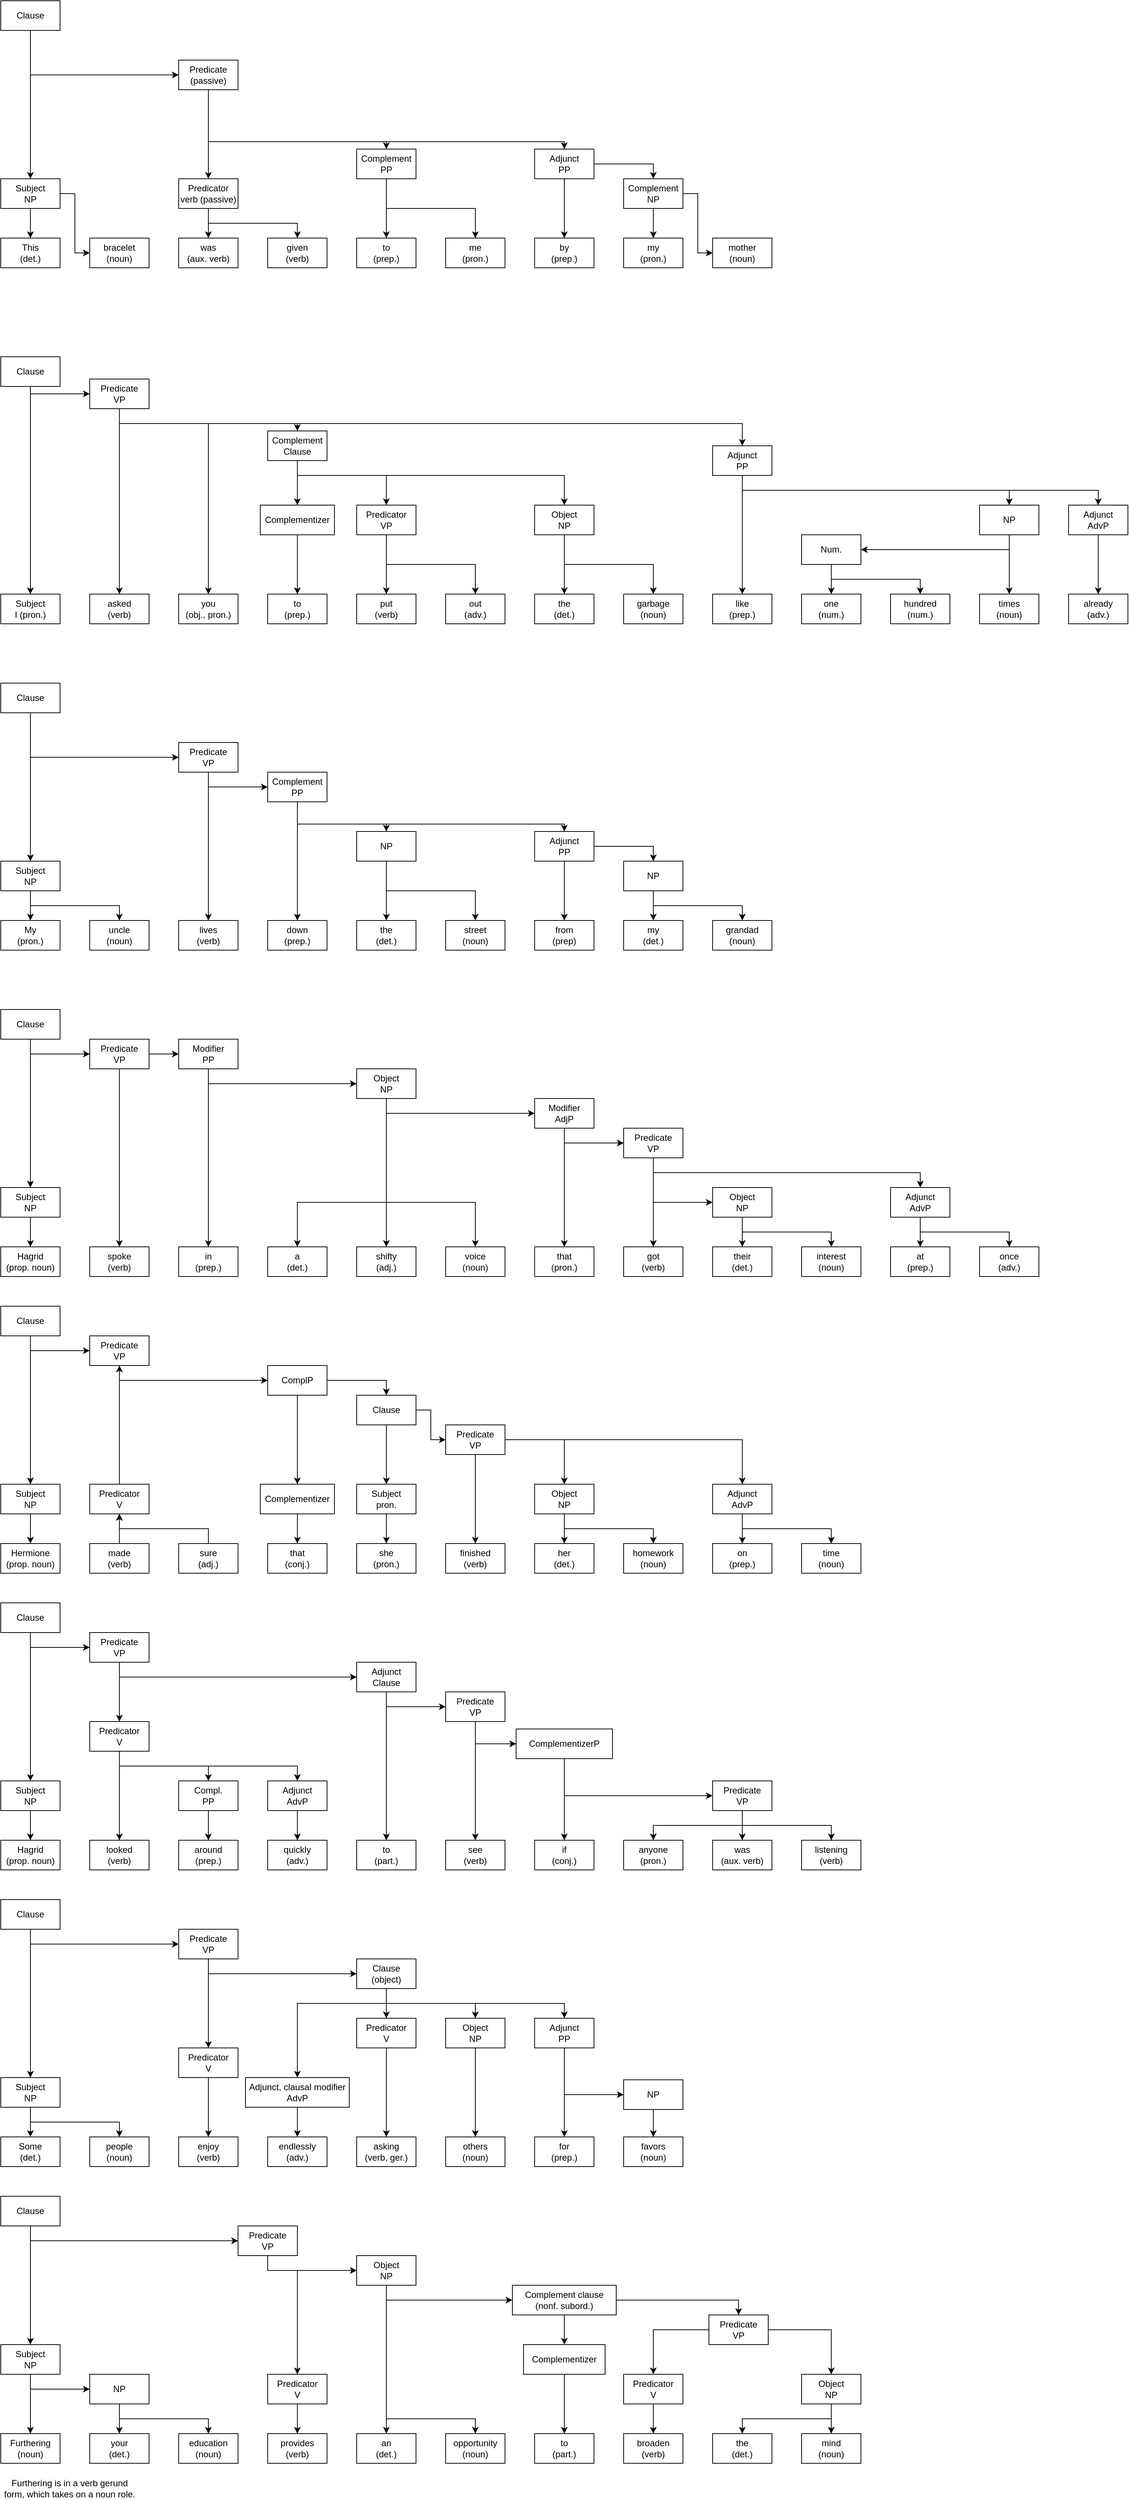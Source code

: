 <mxfile version="14.4.2" type="device"><diagram id="yJAIcYnZty_u2yp6kd6P" name="Page-1"><mxGraphModel dx="1874" dy="843" grid="0" gridSize="10" guides="1" tooltips="1" connect="1" arrows="1" fold="1" page="1" pageScale="1" pageWidth="1654" pageHeight="1169" math="0" shadow="0"><root><mxCell id="0"/><mxCell id="1" parent="0"/><mxCell id="kMghnEmGrcpuRatBd36s-29" style="edgeStyle=orthogonalEdgeStyle;rounded=0;orthogonalLoop=1;jettySize=auto;html=1;horizontal=1;startArrow=classic;startFill=1;endArrow=none;endFill=0;" parent="1" source="kMghnEmGrcpuRatBd36s-1" target="kMghnEmGrcpuRatBd36s-28" edge="1"><mxGeometry relative="1" as="geometry"/></mxCell><mxCell id="kMghnEmGrcpuRatBd36s-1" value="&lt;div&gt;This&lt;/div&gt;(det.)" style="rounded=0;whiteSpace=wrap;html=1;horizontal=1;" parent="1" vertex="1"><mxGeometry x="40" y="400" width="80" height="40" as="geometry"/></mxCell><mxCell id="kMghnEmGrcpuRatBd36s-30" style="edgeStyle=orthogonalEdgeStyle;rounded=0;orthogonalLoop=1;jettySize=auto;html=1;entryX=1;entryY=0.5;entryDx=0;entryDy=0;horizontal=1;startArrow=classic;startFill=1;endArrow=none;endFill=0;" parent="1" source="kMghnEmGrcpuRatBd36s-3" target="kMghnEmGrcpuRatBd36s-28" edge="1"><mxGeometry relative="1" as="geometry"/></mxCell><mxCell id="kMghnEmGrcpuRatBd36s-3" value="bracelet&lt;br&gt;(noun)" style="rounded=0;whiteSpace=wrap;html=1;horizontal=1;" parent="1" vertex="1"><mxGeometry x="160" y="400" width="80" height="40" as="geometry"/></mxCell><mxCell id="kMghnEmGrcpuRatBd36s-36" style="edgeStyle=orthogonalEdgeStyle;rounded=0;orthogonalLoop=1;jettySize=auto;html=1;horizontal=1;startArrow=classic;startFill=1;endArrow=none;endFill=0;" parent="1" source="kMghnEmGrcpuRatBd36s-4" target="kMghnEmGrcpuRatBd36s-35" edge="1"><mxGeometry relative="1" as="geometry"/></mxCell><mxCell id="kMghnEmGrcpuRatBd36s-4" value="was&lt;br&gt;(aux. verb)" style="rounded=0;whiteSpace=wrap;html=1;horizontal=1;" parent="1" vertex="1"><mxGeometry x="280" y="400" width="80" height="40" as="geometry"/></mxCell><mxCell id="kMghnEmGrcpuRatBd36s-37" style="edgeStyle=orthogonalEdgeStyle;rounded=0;orthogonalLoop=1;jettySize=auto;html=1;horizontal=1;startArrow=classic;startFill=1;endArrow=none;endFill=0;" parent="1" source="kMghnEmGrcpuRatBd36s-5" target="kMghnEmGrcpuRatBd36s-35" edge="1"><mxGeometry relative="1" as="geometry"><Array as="points"><mxPoint x="440" y="380"/><mxPoint x="320" y="380"/></Array></mxGeometry></mxCell><mxCell id="kMghnEmGrcpuRatBd36s-5" value="given&lt;br&gt;(verb)" style="rounded=0;whiteSpace=wrap;html=1;horizontal=1;" parent="1" vertex="1"><mxGeometry x="400" y="400" width="80" height="40" as="geometry"/></mxCell><mxCell id="kMghnEmGrcpuRatBd36s-19" style="edgeStyle=orthogonalEdgeStyle;rounded=0;orthogonalLoop=1;jettySize=auto;html=1;horizontal=1;startArrow=classic;startFill=1;endArrow=none;endFill=0;" parent="1" source="kMghnEmGrcpuRatBd36s-6" target="kMghnEmGrcpuRatBd36s-18" edge="1"><mxGeometry relative="1" as="geometry"/></mxCell><mxCell id="kMghnEmGrcpuRatBd36s-6" value="to&lt;br&gt;(prep.)" style="rounded=0;whiteSpace=wrap;html=1;horizontal=1;" parent="1" vertex="1"><mxGeometry x="520" y="400" width="80" height="40" as="geometry"/></mxCell><mxCell id="kMghnEmGrcpuRatBd36s-20" style="edgeStyle=orthogonalEdgeStyle;rounded=0;orthogonalLoop=1;jettySize=auto;html=1;horizontal=1;startArrow=classic;startFill=1;endArrow=none;endFill=0;" parent="1" source="kMghnEmGrcpuRatBd36s-7" target="kMghnEmGrcpuRatBd36s-18" edge="1"><mxGeometry relative="1" as="geometry"><Array as="points"><mxPoint x="680" y="360"/><mxPoint x="560" y="360"/></Array></mxGeometry></mxCell><mxCell id="kMghnEmGrcpuRatBd36s-7" value="me&lt;br&gt;(pron.)" style="rounded=0;whiteSpace=wrap;html=1;horizontal=1;" parent="1" vertex="1"><mxGeometry x="640" y="400" width="80" height="40" as="geometry"/></mxCell><mxCell id="kMghnEmGrcpuRatBd36s-16" style="edgeStyle=orthogonalEdgeStyle;rounded=0;orthogonalLoop=1;jettySize=auto;html=1;horizontal=1;startArrow=classic;startFill=1;endArrow=none;endFill=0;" parent="1" source="kMghnEmGrcpuRatBd36s-8" target="kMghnEmGrcpuRatBd36s-15" edge="1"><mxGeometry relative="1" as="geometry"/></mxCell><mxCell id="kMghnEmGrcpuRatBd36s-8" value="by&lt;br&gt;(prep.)" style="rounded=0;whiteSpace=wrap;html=1;horizontal=1;" parent="1" vertex="1"><mxGeometry x="760" y="400" width="80" height="40" as="geometry"/></mxCell><mxCell id="kMghnEmGrcpuRatBd36s-13" style="edgeStyle=orthogonalEdgeStyle;rounded=0;orthogonalLoop=1;jettySize=auto;html=1;horizontal=1;startArrow=classic;startFill=1;endArrow=none;endFill=0;" parent="1" source="kMghnEmGrcpuRatBd36s-9" target="kMghnEmGrcpuRatBd36s-12" edge="1"><mxGeometry relative="1" as="geometry"/></mxCell><mxCell id="kMghnEmGrcpuRatBd36s-9" value="my&lt;br&gt;(pron.)" style="rounded=0;whiteSpace=wrap;html=1;horizontal=1;" parent="1" vertex="1"><mxGeometry x="880" y="400" width="80" height="40" as="geometry"/></mxCell><mxCell id="kMghnEmGrcpuRatBd36s-14" style="edgeStyle=orthogonalEdgeStyle;rounded=0;orthogonalLoop=1;jettySize=auto;html=1;entryX=1;entryY=0.5;entryDx=0;entryDy=0;horizontal=1;startArrow=classic;startFill=1;endArrow=none;endFill=0;" parent="1" source="kMghnEmGrcpuRatBd36s-10" target="kMghnEmGrcpuRatBd36s-12" edge="1"><mxGeometry relative="1" as="geometry"/></mxCell><mxCell id="kMghnEmGrcpuRatBd36s-10" value="mother&lt;br&gt;(noun)" style="rounded=0;whiteSpace=wrap;html=1;horizontal=1;" parent="1" vertex="1"><mxGeometry x="1000" y="400" width="80" height="40" as="geometry"/></mxCell><mxCell id="kMghnEmGrcpuRatBd36s-17" style="edgeStyle=orthogonalEdgeStyle;rounded=0;orthogonalLoop=1;jettySize=auto;html=1;horizontal=1;startArrow=classic;startFill=1;endArrow=none;endFill=0;" parent="1" source="kMghnEmGrcpuRatBd36s-12" target="kMghnEmGrcpuRatBd36s-15" edge="1"><mxGeometry relative="1" as="geometry"><Array as="points"><mxPoint x="920" y="300"/></Array></mxGeometry></mxCell><mxCell id="kMghnEmGrcpuRatBd36s-12" value="Complement&lt;br&gt;NP" style="rounded=0;whiteSpace=wrap;html=1;horizontal=1;" parent="1" vertex="1"><mxGeometry x="880" y="320" width="80" height="40" as="geometry"/></mxCell><mxCell id="kMghnEmGrcpuRatBd36s-24" style="edgeStyle=orthogonalEdgeStyle;rounded=0;orthogonalLoop=1;jettySize=auto;html=1;horizontal=1;startArrow=classic;startFill=1;endArrow=none;endFill=0;" parent="1" source="kMghnEmGrcpuRatBd36s-15" target="kMghnEmGrcpuRatBd36s-21" edge="1"><mxGeometry relative="1" as="geometry"><Array as="points"><mxPoint x="800" y="270"/><mxPoint x="320" y="270"/></Array></mxGeometry></mxCell><mxCell id="kMghnEmGrcpuRatBd36s-15" value="Adjunct&lt;br&gt;PP" style="rounded=0;whiteSpace=wrap;html=1;horizontal=1;" parent="1" vertex="1"><mxGeometry x="760" y="280" width="80" height="40" as="geometry"/></mxCell><mxCell id="kMghnEmGrcpuRatBd36s-23" style="edgeStyle=orthogonalEdgeStyle;rounded=0;orthogonalLoop=1;jettySize=auto;html=1;horizontal=1;startArrow=classic;startFill=1;endArrow=none;endFill=0;" parent="1" source="kMghnEmGrcpuRatBd36s-18" target="kMghnEmGrcpuRatBd36s-21" edge="1"><mxGeometry relative="1" as="geometry"><Array as="points"><mxPoint x="560" y="270"/><mxPoint x="320" y="270"/></Array></mxGeometry></mxCell><mxCell id="kMghnEmGrcpuRatBd36s-18" value="Complement&lt;br&gt;PP" style="rounded=0;whiteSpace=wrap;html=1;horizontal=1;" parent="1" vertex="1"><mxGeometry x="520" y="280" width="80" height="40" as="geometry"/></mxCell><mxCell id="kMghnEmGrcpuRatBd36s-34" style="edgeStyle=orthogonalEdgeStyle;rounded=0;orthogonalLoop=1;jettySize=auto;html=1;horizontal=1;startArrow=classic;startFill=1;endArrow=none;endFill=0;" parent="1" source="kMghnEmGrcpuRatBd36s-21" target="kMghnEmGrcpuRatBd36s-32" edge="1"><mxGeometry relative="1" as="geometry"/></mxCell><mxCell id="kMghnEmGrcpuRatBd36s-21" value="Predicate&lt;br&gt;(passive)" style="rounded=0;whiteSpace=wrap;html=1;horizontal=1;" parent="1" vertex="1"><mxGeometry x="280" y="160" width="80" height="40" as="geometry"/></mxCell><mxCell id="kMghnEmGrcpuRatBd36s-33" style="edgeStyle=orthogonalEdgeStyle;rounded=0;orthogonalLoop=1;jettySize=auto;html=1;horizontal=1;startArrow=classic;startFill=1;endArrow=none;endFill=0;" parent="1" source="kMghnEmGrcpuRatBd36s-28" target="kMghnEmGrcpuRatBd36s-32" edge="1"><mxGeometry relative="1" as="geometry"/></mxCell><mxCell id="kMghnEmGrcpuRatBd36s-28" value="Subject&lt;br&gt;NP" style="rounded=0;whiteSpace=wrap;html=1;horizontal=1;" parent="1" vertex="1"><mxGeometry x="40" y="320" width="80" height="40" as="geometry"/></mxCell><mxCell id="kMghnEmGrcpuRatBd36s-32" value="Clause" style="rounded=0;whiteSpace=wrap;html=1;horizontal=1;" parent="1" vertex="1"><mxGeometry x="40" y="80" width="80" height="40" as="geometry"/></mxCell><mxCell id="kMghnEmGrcpuRatBd36s-38" style="edgeStyle=orthogonalEdgeStyle;rounded=0;orthogonalLoop=1;jettySize=auto;html=1;horizontal=1;startArrow=classic;startFill=1;endArrow=none;endFill=0;" parent="1" source="kMghnEmGrcpuRatBd36s-35" target="kMghnEmGrcpuRatBd36s-21" edge="1"><mxGeometry relative="1" as="geometry"/></mxCell><mxCell id="kMghnEmGrcpuRatBd36s-35" value="Predicator&lt;br&gt;verb (passive)" style="rounded=0;whiteSpace=wrap;html=1;horizontal=1;" parent="1" vertex="1"><mxGeometry x="280" y="320" width="80" height="40" as="geometry"/></mxCell><mxCell id="kMghnEmGrcpuRatBd36s-74" style="edgeStyle=orthogonalEdgeStyle;rounded=0;orthogonalLoop=1;jettySize=auto;html=1;startArrow=classic;startFill=1;endArrow=none;endFill=0;" parent="1" source="kMghnEmGrcpuRatBd36s-40" target="kMghnEmGrcpuRatBd36s-67" edge="1"><mxGeometry relative="1" as="geometry"/></mxCell><mxCell id="kMghnEmGrcpuRatBd36s-40" value="Subject&lt;br&gt;I (pron.)" style="rounded=0;whiteSpace=wrap;html=1;" parent="1" vertex="1"><mxGeometry x="40" y="880" width="80" height="40" as="geometry"/></mxCell><mxCell id="kMghnEmGrcpuRatBd36s-75" style="edgeStyle=orthogonalEdgeStyle;rounded=0;orthogonalLoop=1;jettySize=auto;html=1;startArrow=classic;startFill=1;endArrow=none;endFill=0;" parent="1" source="kMghnEmGrcpuRatBd36s-42" target="kMghnEmGrcpuRatBd36s-64" edge="1"><mxGeometry relative="1" as="geometry"><mxPoint x="200" y="760" as="targetPoint"/></mxGeometry></mxCell><mxCell id="kMghnEmGrcpuRatBd36s-42" value="asked&lt;br&gt;(verb)" style="rounded=0;whiteSpace=wrap;html=1;" parent="1" vertex="1"><mxGeometry x="160" y="880" width="80" height="40" as="geometry"/></mxCell><mxCell id="kMghnEmGrcpuRatBd36s-77" style="edgeStyle=orthogonalEdgeStyle;rounded=0;orthogonalLoop=1;jettySize=auto;html=1;startArrow=classic;startFill=1;endArrow=none;endFill=0;" parent="1" source="kMghnEmGrcpuRatBd36s-44" target="kMghnEmGrcpuRatBd36s-64" edge="1"><mxGeometry relative="1" as="geometry"><Array as="points"><mxPoint x="320" y="650"/><mxPoint x="200" y="650"/></Array></mxGeometry></mxCell><mxCell id="kMghnEmGrcpuRatBd36s-44" value="you&lt;br&gt;(obj., pron.)" style="rounded=0;whiteSpace=wrap;html=1;" parent="1" vertex="1"><mxGeometry x="280" y="880" width="80" height="40" as="geometry"/></mxCell><mxCell id="kMghnEmGrcpuRatBd36s-46" value="to&lt;br&gt;(prep.)" style="rounded=0;whiteSpace=wrap;html=1;" parent="1" vertex="1"><mxGeometry x="400" y="880" width="80" height="40" as="geometry"/></mxCell><mxCell id="kMghnEmGrcpuRatBd36s-47" style="edgeStyle=orthogonalEdgeStyle;rounded=0;orthogonalLoop=1;jettySize=auto;html=1;startArrow=classic;startFill=1;endArrow=none;endFill=0;" parent="1" source="kMghnEmGrcpuRatBd36s-48" target="kMghnEmGrcpuRatBd36s-62" edge="1"><mxGeometry relative="1" as="geometry"/></mxCell><mxCell id="kMghnEmGrcpuRatBd36s-48" value="put&lt;br&gt;(verb)" style="rounded=0;whiteSpace=wrap;html=1;" parent="1" vertex="1"><mxGeometry x="520" y="880" width="80" height="40" as="geometry"/></mxCell><mxCell id="kMghnEmGrcpuRatBd36s-49" style="edgeStyle=orthogonalEdgeStyle;rounded=0;orthogonalLoop=1;jettySize=auto;html=1;startArrow=classic;startFill=1;endArrow=none;endFill=0;" parent="1" source="kMghnEmGrcpuRatBd36s-50" target="kMghnEmGrcpuRatBd36s-62" edge="1"><mxGeometry relative="1" as="geometry"><Array as="points"><mxPoint x="680" y="840"/><mxPoint x="560" y="840"/></Array></mxGeometry></mxCell><mxCell id="kMghnEmGrcpuRatBd36s-50" value="out&lt;br&gt;(adv.)" style="rounded=0;whiteSpace=wrap;html=1;" parent="1" vertex="1"><mxGeometry x="640" y="880" width="80" height="40" as="geometry"/></mxCell><mxCell id="kMghnEmGrcpuRatBd36s-80" style="edgeStyle=orthogonalEdgeStyle;rounded=0;orthogonalLoop=1;jettySize=auto;html=1;startArrow=classic;startFill=1;endArrow=none;endFill=0;" parent="1" source="kMghnEmGrcpuRatBd36s-52" target="kMghnEmGrcpuRatBd36s-58" edge="1"><mxGeometry relative="1" as="geometry"/></mxCell><mxCell id="kMghnEmGrcpuRatBd36s-52" value="the&lt;br&gt;(det.)" style="rounded=0;whiteSpace=wrap;html=1;" parent="1" vertex="1"><mxGeometry x="760" y="880" width="80" height="40" as="geometry"/></mxCell><mxCell id="kMghnEmGrcpuRatBd36s-81" style="edgeStyle=orthogonalEdgeStyle;rounded=0;orthogonalLoop=1;jettySize=auto;html=1;startArrow=classic;startFill=1;endArrow=none;endFill=0;" parent="1" source="kMghnEmGrcpuRatBd36s-54" target="kMghnEmGrcpuRatBd36s-58" edge="1"><mxGeometry relative="1" as="geometry"><Array as="points"><mxPoint x="920" y="840"/><mxPoint x="800" y="840"/></Array></mxGeometry></mxCell><mxCell id="kMghnEmGrcpuRatBd36s-54" value="garbage&lt;br&gt;(noun)" style="rounded=0;whiteSpace=wrap;html=1;" parent="1" vertex="1"><mxGeometry x="880" y="880" width="80" height="40" as="geometry"/></mxCell><mxCell id="kMghnEmGrcpuRatBd36s-93" style="edgeStyle=orthogonalEdgeStyle;rounded=0;orthogonalLoop=1;jettySize=auto;html=1;startArrow=classic;startFill=1;endArrow=none;endFill=0;" parent="1" source="kMghnEmGrcpuRatBd36s-56" target="kMghnEmGrcpuRatBd36s-92" edge="1"><mxGeometry relative="1" as="geometry"/></mxCell><mxCell id="kMghnEmGrcpuRatBd36s-56" value="like&lt;br&gt;(prep.)" style="rounded=0;whiteSpace=wrap;html=1;" parent="1" vertex="1"><mxGeometry x="1000" y="880" width="80" height="40" as="geometry"/></mxCell><mxCell id="kMghnEmGrcpuRatBd36s-90" style="edgeStyle=orthogonalEdgeStyle;rounded=0;orthogonalLoop=1;jettySize=auto;html=1;startArrow=classic;startFill=1;endArrow=none;endFill=0;" parent="1" source="kMghnEmGrcpuRatBd36s-58" target="kMghnEmGrcpuRatBd36s-79" edge="1"><mxGeometry relative="1" as="geometry"><Array as="points"><mxPoint x="800" y="720"/><mxPoint x="440" y="720"/></Array></mxGeometry></mxCell><mxCell id="kMghnEmGrcpuRatBd36s-58" value="Object&lt;br&gt;NP" style="rounded=0;whiteSpace=wrap;html=1;" parent="1" vertex="1"><mxGeometry x="760" y="760" width="80" height="40" as="geometry"/></mxCell><mxCell id="kMghnEmGrcpuRatBd36s-86" style="edgeStyle=orthogonalEdgeStyle;rounded=0;orthogonalLoop=1;jettySize=auto;html=1;entryX=0.5;entryY=1;entryDx=0;entryDy=0;startArrow=classic;startFill=1;endArrow=none;endFill=0;" parent="1" source="kMghnEmGrcpuRatBd36s-60" target="kMghnEmGrcpuRatBd36s-84" edge="1"><mxGeometry relative="1" as="geometry"><mxPoint x="1290" y="820" as="targetPoint"/></mxGeometry></mxCell><mxCell id="kMghnEmGrcpuRatBd36s-60" value="Num." style="rounded=0;whiteSpace=wrap;html=1;" parent="1" vertex="1"><mxGeometry x="1120" y="800" width="80" height="40" as="geometry"/></mxCell><mxCell id="kMghnEmGrcpuRatBd36s-89" style="edgeStyle=orthogonalEdgeStyle;rounded=0;orthogonalLoop=1;jettySize=auto;html=1;startArrow=classic;startFill=1;endArrow=none;endFill=0;" parent="1" source="kMghnEmGrcpuRatBd36s-62" target="kMghnEmGrcpuRatBd36s-79" edge="1"><mxGeometry relative="1" as="geometry"><Array as="points"><mxPoint x="560" y="720"/><mxPoint x="440" y="720"/></Array></mxGeometry></mxCell><mxCell id="kMghnEmGrcpuRatBd36s-62" value="Predicator&lt;br&gt;VP" style="rounded=0;whiteSpace=wrap;html=1;" parent="1" vertex="1"><mxGeometry x="520" y="760" width="80" height="40" as="geometry"/></mxCell><mxCell id="kMghnEmGrcpuRatBd36s-76" style="edgeStyle=orthogonalEdgeStyle;rounded=0;orthogonalLoop=1;jettySize=auto;html=1;entryX=0.5;entryY=1;entryDx=0;entryDy=0;startArrow=classic;startFill=1;endArrow=none;endFill=0;" parent="1" source="kMghnEmGrcpuRatBd36s-64" target="kMghnEmGrcpuRatBd36s-67" edge="1"><mxGeometry relative="1" as="geometry"><Array as="points"><mxPoint x="80" y="610"/></Array></mxGeometry></mxCell><mxCell id="kMghnEmGrcpuRatBd36s-64" value="Predicate&lt;br&gt;VP" style="rounded=0;whiteSpace=wrap;html=1;" parent="1" vertex="1"><mxGeometry x="160" y="590" width="80" height="40" as="geometry"/></mxCell><mxCell id="kMghnEmGrcpuRatBd36s-67" value="Clause" style="rounded=0;whiteSpace=wrap;html=1;" parent="1" vertex="1"><mxGeometry x="40" y="560" width="80" height="40" as="geometry"/></mxCell><mxCell id="kMghnEmGrcpuRatBd36s-82" style="edgeStyle=orthogonalEdgeStyle;rounded=0;orthogonalLoop=1;jettySize=auto;html=1;startArrow=classic;startFill=1;endArrow=none;endFill=0;" parent="1" source="kMghnEmGrcpuRatBd36s-70" target="kMghnEmGrcpuRatBd36s-60" edge="1"><mxGeometry relative="1" as="geometry"/></mxCell><mxCell id="kMghnEmGrcpuRatBd36s-70" value="one&lt;br&gt;(num.)" style="rounded=0;whiteSpace=wrap;html=1;" parent="1" vertex="1"><mxGeometry x="1120" y="880" width="80" height="40" as="geometry"/></mxCell><mxCell id="kMghnEmGrcpuRatBd36s-83" style="edgeStyle=orthogonalEdgeStyle;rounded=0;orthogonalLoop=1;jettySize=auto;html=1;startArrow=classic;startFill=1;endArrow=none;endFill=0;" parent="1" source="kMghnEmGrcpuRatBd36s-71" target="kMghnEmGrcpuRatBd36s-60" edge="1"><mxGeometry relative="1" as="geometry"><Array as="points"><mxPoint x="1280" y="860"/><mxPoint x="1160" y="860"/></Array></mxGeometry></mxCell><mxCell id="kMghnEmGrcpuRatBd36s-71" value="hundred&lt;br&gt;(num.)" style="rounded=0;whiteSpace=wrap;html=1;" parent="1" vertex="1"><mxGeometry x="1240" y="880" width="80" height="40" as="geometry"/></mxCell><mxCell id="kMghnEmGrcpuRatBd36s-85" style="edgeStyle=orthogonalEdgeStyle;rounded=0;orthogonalLoop=1;jettySize=auto;html=1;startArrow=classic;startFill=1;endArrow=none;endFill=0;" parent="1" source="kMghnEmGrcpuRatBd36s-72" target="kMghnEmGrcpuRatBd36s-84" edge="1"><mxGeometry relative="1" as="geometry"/></mxCell><mxCell id="kMghnEmGrcpuRatBd36s-72" value="times&lt;br&gt;(noun)" style="rounded=0;whiteSpace=wrap;html=1;" parent="1" vertex="1"><mxGeometry x="1360" y="880" width="80" height="40" as="geometry"/></mxCell><mxCell id="kMghnEmGrcpuRatBd36s-98" style="edgeStyle=orthogonalEdgeStyle;rounded=0;orthogonalLoop=1;jettySize=auto;html=1;startArrow=classic;startFill=1;endArrow=none;endFill=0;" parent="1" source="kMghnEmGrcpuRatBd36s-73" target="kMghnEmGrcpuRatBd36s-94" edge="1"><mxGeometry relative="1" as="geometry"/></mxCell><mxCell id="kMghnEmGrcpuRatBd36s-73" value="already&lt;br&gt;(adv.)" style="rounded=0;whiteSpace=wrap;html=1;" parent="1" vertex="1"><mxGeometry x="1480" y="880" width="80" height="40" as="geometry"/></mxCell><mxCell id="kMghnEmGrcpuRatBd36s-87" style="edgeStyle=orthogonalEdgeStyle;rounded=0;orthogonalLoop=1;jettySize=auto;html=1;startArrow=classic;startFill=1;endArrow=none;endFill=0;" parent="1" source="kMghnEmGrcpuRatBd36s-79" target="kMghnEmGrcpuRatBd36s-64" edge="1"><mxGeometry relative="1" as="geometry"><Array as="points"><mxPoint x="440" y="650"/><mxPoint x="200" y="650"/></Array></mxGeometry></mxCell><mxCell id="3b3rdk0QT1Q7Ggo_gEzG-15" style="edgeStyle=orthogonalEdgeStyle;rounded=0;orthogonalLoop=1;jettySize=auto;html=1;" edge="1" parent="1" source="kMghnEmGrcpuRatBd36s-79" target="3b3rdk0QT1Q7Ggo_gEzG-11"><mxGeometry relative="1" as="geometry"/></mxCell><mxCell id="kMghnEmGrcpuRatBd36s-79" value="Complement&lt;br&gt;Clause" style="rounded=0;whiteSpace=wrap;html=1;" parent="1" vertex="1"><mxGeometry x="400" y="660" width="80" height="40" as="geometry"/></mxCell><mxCell id="kMghnEmGrcpuRatBd36s-95" style="edgeStyle=orthogonalEdgeStyle;rounded=0;orthogonalLoop=1;jettySize=auto;html=1;startArrow=classic;startFill=1;endArrow=none;endFill=0;" parent="1" source="kMghnEmGrcpuRatBd36s-84" target="kMghnEmGrcpuRatBd36s-92" edge="1"><mxGeometry relative="1" as="geometry"><Array as="points"><mxPoint x="1400" y="740"/><mxPoint x="1040" y="740"/></Array></mxGeometry></mxCell><mxCell id="kMghnEmGrcpuRatBd36s-84" value="NP" style="rounded=0;whiteSpace=wrap;html=1;" parent="1" vertex="1"><mxGeometry x="1360" y="760" width="80" height="40" as="geometry"/></mxCell><mxCell id="kMghnEmGrcpuRatBd36s-191" style="edgeStyle=orthogonalEdgeStyle;rounded=0;orthogonalLoop=1;jettySize=auto;html=1;startArrow=classic;startFill=1;endArrow=none;endFill=0;" parent="1" source="kMghnEmGrcpuRatBd36s-92" target="kMghnEmGrcpuRatBd36s-64" edge="1"><mxGeometry relative="1" as="geometry"><Array as="points"><mxPoint x="1040" y="650"/><mxPoint x="200" y="650"/></Array></mxGeometry></mxCell><mxCell id="CbdRu9LmVhepW3T7djaL-20" style="edgeStyle=orthogonalEdgeStyle;rounded=0;orthogonalLoop=1;jettySize=auto;html=1;" parent="1" source="kMghnEmGrcpuRatBd36s-92" target="kMghnEmGrcpuRatBd36s-94" edge="1"><mxGeometry relative="1" as="geometry"><Array as="points"><mxPoint x="1040" y="740"/><mxPoint x="1520" y="740"/></Array></mxGeometry></mxCell><mxCell id="kMghnEmGrcpuRatBd36s-92" value="Adjunct&lt;br&gt;PP" style="rounded=0;whiteSpace=wrap;html=1;" parent="1" vertex="1"><mxGeometry x="1000" y="680" width="80" height="40" as="geometry"/></mxCell><mxCell id="kMghnEmGrcpuRatBd36s-94" value="Adjunct&lt;br&gt;AdvP" style="rounded=0;whiteSpace=wrap;html=1;" parent="1" vertex="1"><mxGeometry x="1480" y="760" width="80" height="40" as="geometry"/></mxCell><mxCell id="kMghnEmGrcpuRatBd36s-101" style="edgeStyle=orthogonalEdgeStyle;rounded=0;orthogonalLoop=1;jettySize=auto;html=1;startArrow=classic;startFill=1;endArrow=none;endFill=0;" parent="1" source="kMghnEmGrcpuRatBd36s-102" target="kMghnEmGrcpuRatBd36s-128" edge="1"><mxGeometry relative="1" as="geometry"/></mxCell><mxCell id="kMghnEmGrcpuRatBd36s-102" value="My&lt;br&gt;(pron.)" style="rounded=0;whiteSpace=wrap;html=1;" parent="1" vertex="1"><mxGeometry x="40" y="1320" width="80" height="40" as="geometry"/></mxCell><mxCell id="kMghnEmGrcpuRatBd36s-103" style="edgeStyle=orthogonalEdgeStyle;rounded=0;orthogonalLoop=1;jettySize=auto;html=1;entryX=0.5;entryY=1;entryDx=0;entryDy=0;startArrow=classic;startFill=1;endArrow=none;endFill=0;" parent="1" source="kMghnEmGrcpuRatBd36s-104" target="kMghnEmGrcpuRatBd36s-128" edge="1"><mxGeometry relative="1" as="geometry"><Array as="points"><mxPoint x="200" y="1300"/><mxPoint x="80" y="1300"/></Array></mxGeometry></mxCell><mxCell id="kMghnEmGrcpuRatBd36s-104" value="uncle&lt;br&gt;&lt;div&gt;(noun)&lt;/div&gt;" style="rounded=0;whiteSpace=wrap;html=1;" parent="1" vertex="1"><mxGeometry x="160" y="1320" width="80" height="40" as="geometry"/></mxCell><mxCell id="kMghnEmGrcpuRatBd36s-137" style="edgeStyle=orthogonalEdgeStyle;rounded=0;orthogonalLoop=1;jettySize=auto;html=1;startArrow=classic;startFill=1;endArrow=none;endFill=0;" parent="1" source="kMghnEmGrcpuRatBd36s-106" target="kMghnEmGrcpuRatBd36s-126" edge="1"><mxGeometry relative="1" as="geometry"/></mxCell><mxCell id="kMghnEmGrcpuRatBd36s-106" value="lives&lt;br&gt;(verb)" style="rounded=0;whiteSpace=wrap;html=1;" parent="1" vertex="1"><mxGeometry x="280" y="1320" width="80" height="40" as="geometry"/></mxCell><mxCell id="kMghnEmGrcpuRatBd36s-134" style="edgeStyle=orthogonalEdgeStyle;rounded=0;orthogonalLoop=1;jettySize=auto;html=1;startArrow=classic;startFill=1;endArrow=none;endFill=0;" parent="1" source="kMghnEmGrcpuRatBd36s-108" target="kMghnEmGrcpuRatBd36s-132" edge="1"><mxGeometry relative="1" as="geometry"/></mxCell><mxCell id="kMghnEmGrcpuRatBd36s-108" value="down&lt;br&gt;(prep.)" style="rounded=0;whiteSpace=wrap;html=1;" parent="1" vertex="1"><mxGeometry x="400" y="1320" width="80" height="40" as="geometry"/></mxCell><mxCell id="kMghnEmGrcpuRatBd36s-109" style="edgeStyle=orthogonalEdgeStyle;rounded=0;orthogonalLoop=1;jettySize=auto;html=1;startArrow=classic;startFill=1;endArrow=none;endFill=0;" parent="1" source="kMghnEmGrcpuRatBd36s-110" target="kMghnEmGrcpuRatBd36s-124" edge="1"><mxGeometry relative="1" as="geometry"/></mxCell><mxCell id="kMghnEmGrcpuRatBd36s-110" value="the&lt;br&gt;(det.)" style="rounded=0;whiteSpace=wrap;html=1;" parent="1" vertex="1"><mxGeometry x="520" y="1320" width="80" height="40" as="geometry"/></mxCell><mxCell id="kMghnEmGrcpuRatBd36s-111" style="edgeStyle=orthogonalEdgeStyle;rounded=0;orthogonalLoop=1;jettySize=auto;html=1;startArrow=classic;startFill=1;endArrow=none;endFill=0;" parent="1" source="kMghnEmGrcpuRatBd36s-112" target="kMghnEmGrcpuRatBd36s-124" edge="1"><mxGeometry relative="1" as="geometry"><Array as="points"><mxPoint x="680" y="1280"/><mxPoint x="560" y="1280"/></Array></mxGeometry></mxCell><mxCell id="kMghnEmGrcpuRatBd36s-112" value="street&lt;br&gt;(noun)" style="rounded=0;whiteSpace=wrap;html=1;" parent="1" vertex="1"><mxGeometry x="640" y="1320" width="80" height="40" as="geometry"/></mxCell><mxCell id="kMghnEmGrcpuRatBd36s-113" style="edgeStyle=orthogonalEdgeStyle;rounded=0;orthogonalLoop=1;jettySize=auto;html=1;startArrow=classic;startFill=1;endArrow=none;endFill=0;" parent="1" source="kMghnEmGrcpuRatBd36s-114" target="kMghnEmGrcpuRatBd36s-122" edge="1"><mxGeometry relative="1" as="geometry"/></mxCell><mxCell id="kMghnEmGrcpuRatBd36s-114" value="from&lt;br&gt;(prep)" style="rounded=0;whiteSpace=wrap;html=1;" parent="1" vertex="1"><mxGeometry x="760" y="1320" width="80" height="40" as="geometry"/></mxCell><mxCell id="kMghnEmGrcpuRatBd36s-115" style="edgeStyle=orthogonalEdgeStyle;rounded=0;orthogonalLoop=1;jettySize=auto;html=1;startArrow=classic;startFill=1;endArrow=none;endFill=0;" parent="1" source="kMghnEmGrcpuRatBd36s-116" target="kMghnEmGrcpuRatBd36s-120" edge="1"><mxGeometry relative="1" as="geometry"/></mxCell><mxCell id="kMghnEmGrcpuRatBd36s-116" value="my&lt;br&gt;(det.)" style="rounded=0;whiteSpace=wrap;html=1;" parent="1" vertex="1"><mxGeometry x="880" y="1320" width="80" height="40" as="geometry"/></mxCell><mxCell id="kMghnEmGrcpuRatBd36s-117" style="edgeStyle=orthogonalEdgeStyle;rounded=0;orthogonalLoop=1;jettySize=auto;html=1;entryX=0.5;entryY=1;entryDx=0;entryDy=0;startArrow=classic;startFill=1;endArrow=none;endFill=0;" parent="1" source="kMghnEmGrcpuRatBd36s-118" target="kMghnEmGrcpuRatBd36s-120" edge="1"><mxGeometry relative="1" as="geometry"><Array as="points"><mxPoint x="1040" y="1300"/><mxPoint x="920" y="1300"/></Array></mxGeometry></mxCell><mxCell id="kMghnEmGrcpuRatBd36s-118" value="grandad&lt;br&gt;(noun)" style="rounded=0;whiteSpace=wrap;html=1;" parent="1" vertex="1"><mxGeometry x="1000" y="1320" width="80" height="40" as="geometry"/></mxCell><mxCell id="kMghnEmGrcpuRatBd36s-119" style="edgeStyle=orthogonalEdgeStyle;rounded=0;orthogonalLoop=1;jettySize=auto;html=1;startArrow=classic;startFill=1;endArrow=none;endFill=0;" parent="1" source="kMghnEmGrcpuRatBd36s-120" target="kMghnEmGrcpuRatBd36s-122" edge="1"><mxGeometry relative="1" as="geometry"><Array as="points"><mxPoint x="920" y="1220"/></Array></mxGeometry></mxCell><mxCell id="kMghnEmGrcpuRatBd36s-120" value="NP" style="rounded=0;whiteSpace=wrap;html=1;" parent="1" vertex="1"><mxGeometry x="880" y="1240" width="80" height="40" as="geometry"/></mxCell><mxCell id="kMghnEmGrcpuRatBd36s-136" style="edgeStyle=orthogonalEdgeStyle;rounded=0;orthogonalLoop=1;jettySize=auto;html=1;startArrow=classic;startFill=1;endArrow=none;endFill=0;" parent="1" source="kMghnEmGrcpuRatBd36s-122" target="kMghnEmGrcpuRatBd36s-132" edge="1"><mxGeometry relative="1" as="geometry"><Array as="points"><mxPoint x="800" y="1190"/><mxPoint x="440" y="1190"/></Array></mxGeometry></mxCell><mxCell id="kMghnEmGrcpuRatBd36s-122" value="Adjunct&lt;br&gt;PP" style="rounded=0;whiteSpace=wrap;html=1;" parent="1" vertex="1"><mxGeometry x="760" y="1200" width="80" height="40" as="geometry"/></mxCell><mxCell id="kMghnEmGrcpuRatBd36s-135" style="edgeStyle=orthogonalEdgeStyle;rounded=0;orthogonalLoop=1;jettySize=auto;html=1;startArrow=classic;startFill=1;endArrow=none;endFill=0;" parent="1" source="kMghnEmGrcpuRatBd36s-124" target="kMghnEmGrcpuRatBd36s-132" edge="1"><mxGeometry relative="1" as="geometry"><Array as="points"><mxPoint x="560" y="1190"/><mxPoint x="440" y="1190"/></Array></mxGeometry></mxCell><mxCell id="kMghnEmGrcpuRatBd36s-124" value="NP" style="rounded=0;whiteSpace=wrap;html=1;" parent="1" vertex="1"><mxGeometry x="520" y="1200" width="80" height="40" as="geometry"/></mxCell><mxCell id="kMghnEmGrcpuRatBd36s-125" style="edgeStyle=orthogonalEdgeStyle;rounded=0;orthogonalLoop=1;jettySize=auto;html=1;startArrow=classic;startFill=1;endArrow=none;endFill=0;" parent="1" source="kMghnEmGrcpuRatBd36s-126" target="kMghnEmGrcpuRatBd36s-129" edge="1"><mxGeometry relative="1" as="geometry"/></mxCell><mxCell id="kMghnEmGrcpuRatBd36s-126" value="Predicate&lt;br&gt;VP" style="rounded=0;whiteSpace=wrap;html=1;" parent="1" vertex="1"><mxGeometry x="280" y="1080" width="80" height="40" as="geometry"/></mxCell><mxCell id="kMghnEmGrcpuRatBd36s-127" style="edgeStyle=orthogonalEdgeStyle;rounded=0;orthogonalLoop=1;jettySize=auto;html=1;startArrow=classic;startFill=1;endArrow=none;endFill=0;" parent="1" source="kMghnEmGrcpuRatBd36s-128" target="kMghnEmGrcpuRatBd36s-129" edge="1"><mxGeometry relative="1" as="geometry"/></mxCell><mxCell id="kMghnEmGrcpuRatBd36s-128" value="Subject&lt;br&gt;NP" style="rounded=0;whiteSpace=wrap;html=1;" parent="1" vertex="1"><mxGeometry x="40" y="1240" width="80" height="40" as="geometry"/></mxCell><mxCell id="kMghnEmGrcpuRatBd36s-129" value="Clause" style="rounded=0;whiteSpace=wrap;html=1;" parent="1" vertex="1"><mxGeometry x="40" y="1000" width="80" height="40" as="geometry"/></mxCell><mxCell id="kMghnEmGrcpuRatBd36s-138" style="edgeStyle=orthogonalEdgeStyle;rounded=0;orthogonalLoop=1;jettySize=auto;html=1;entryX=0.5;entryY=1;entryDx=0;entryDy=0;startArrow=classic;startFill=1;endArrow=none;endFill=0;" parent="1" source="kMghnEmGrcpuRatBd36s-132" target="kMghnEmGrcpuRatBd36s-126" edge="1"><mxGeometry relative="1" as="geometry"/></mxCell><mxCell id="kMghnEmGrcpuRatBd36s-132" value="Complement&lt;br&gt;PP" style="rounded=0;whiteSpace=wrap;html=1;" parent="1" vertex="1"><mxGeometry x="400" y="1120" width="80" height="40" as="geometry"/></mxCell><mxCell id="kMghnEmGrcpuRatBd36s-139" style="edgeStyle=orthogonalEdgeStyle;rounded=0;orthogonalLoop=1;jettySize=auto;html=1;startArrow=classic;startFill=1;endArrow=none;endFill=0;" parent="1" source="kMghnEmGrcpuRatBd36s-140" target="kMghnEmGrcpuRatBd36s-166" edge="1"><mxGeometry relative="1" as="geometry"/></mxCell><mxCell id="kMghnEmGrcpuRatBd36s-140" value="Hagrid&lt;br&gt;(prop. noun)" style="rounded=0;whiteSpace=wrap;html=1;" parent="1" vertex="1"><mxGeometry x="40" y="1760" width="80" height="40" as="geometry"/></mxCell><mxCell id="kMghnEmGrcpuRatBd36s-182" style="edgeStyle=orthogonalEdgeStyle;rounded=0;orthogonalLoop=1;jettySize=auto;html=1;startArrow=classic;startFill=1;endArrow=none;endFill=0;" parent="1" source="kMghnEmGrcpuRatBd36s-142" target="kMghnEmGrcpuRatBd36s-164" edge="1"><mxGeometry relative="1" as="geometry"/></mxCell><mxCell id="kMghnEmGrcpuRatBd36s-142" value="spoke&lt;br&gt;&lt;div&gt;(verb)&lt;/div&gt;" style="rounded=0;whiteSpace=wrap;html=1;" parent="1" vertex="1"><mxGeometry x="160" y="1760" width="80" height="40" as="geometry"/></mxCell><mxCell id="kMghnEmGrcpuRatBd36s-187" style="edgeStyle=orthogonalEdgeStyle;rounded=0;orthogonalLoop=1;jettySize=auto;html=1;entryX=0.5;entryY=1;entryDx=0;entryDy=0;startArrow=classic;startFill=1;endArrow=none;endFill=0;" parent="1" source="kMghnEmGrcpuRatBd36s-144" target="kMghnEmGrcpuRatBd36s-169" edge="1"><mxGeometry relative="1" as="geometry"/></mxCell><mxCell id="kMghnEmGrcpuRatBd36s-144" value="in&lt;br&gt;(prep.)" style="rounded=0;whiteSpace=wrap;html=1;" parent="1" vertex="1"><mxGeometry x="280" y="1760" width="80" height="40" as="geometry"/></mxCell><mxCell id="kMghnEmGrcpuRatBd36s-186" style="edgeStyle=orthogonalEdgeStyle;rounded=0;orthogonalLoop=1;jettySize=auto;html=1;entryX=0.5;entryY=1;entryDx=0;entryDy=0;startArrow=classic;startFill=1;endArrow=none;endFill=0;" parent="1" source="kMghnEmGrcpuRatBd36s-146" target="kMghnEmGrcpuRatBd36s-162" edge="1"><mxGeometry relative="1" as="geometry"><Array as="points"><mxPoint x="440" y="1700"/><mxPoint x="560" y="1700"/></Array></mxGeometry></mxCell><mxCell id="kMghnEmGrcpuRatBd36s-146" value="a&lt;br&gt;(det.)" style="rounded=0;whiteSpace=wrap;html=1;" parent="1" vertex="1"><mxGeometry x="400" y="1760" width="80" height="40" as="geometry"/></mxCell><mxCell id="kMghnEmGrcpuRatBd36s-184" style="edgeStyle=orthogonalEdgeStyle;rounded=0;orthogonalLoop=1;jettySize=auto;html=1;entryX=0.5;entryY=1;entryDx=0;entryDy=0;startArrow=classic;startFill=1;endArrow=none;endFill=0;" parent="1" source="kMghnEmGrcpuRatBd36s-148" target="kMghnEmGrcpuRatBd36s-162" edge="1"><mxGeometry relative="1" as="geometry"/></mxCell><mxCell id="kMghnEmGrcpuRatBd36s-148" value="shifty&lt;br&gt;(adj.)" style="rounded=0;whiteSpace=wrap;html=1;" parent="1" vertex="1"><mxGeometry x="520" y="1760" width="80" height="40" as="geometry"/></mxCell><mxCell id="kMghnEmGrcpuRatBd36s-185" style="edgeStyle=orthogonalEdgeStyle;rounded=0;orthogonalLoop=1;jettySize=auto;html=1;entryX=0.5;entryY=1;entryDx=0;entryDy=0;startArrow=classic;startFill=1;endArrow=none;endFill=0;" parent="1" source="kMghnEmGrcpuRatBd36s-150" target="kMghnEmGrcpuRatBd36s-162" edge="1"><mxGeometry relative="1" as="geometry"><Array as="points"><mxPoint x="680" y="1700"/><mxPoint x="560" y="1700"/></Array></mxGeometry></mxCell><mxCell id="kMghnEmGrcpuRatBd36s-150" value="voice&lt;br&gt;(noun)" style="rounded=0;whiteSpace=wrap;html=1;" parent="1" vertex="1"><mxGeometry x="640" y="1760" width="80" height="40" as="geometry"/></mxCell><mxCell id="kMghnEmGrcpuRatBd36s-151" style="edgeStyle=orthogonalEdgeStyle;rounded=0;orthogonalLoop=1;jettySize=auto;html=1;startArrow=classic;startFill=1;endArrow=none;endFill=0;" parent="1" source="kMghnEmGrcpuRatBd36s-152" target="kMghnEmGrcpuRatBd36s-160" edge="1"><mxGeometry relative="1" as="geometry"/></mxCell><mxCell id="kMghnEmGrcpuRatBd36s-152" value="that&lt;br&gt;(pron.)" style="rounded=0;whiteSpace=wrap;html=1;" parent="1" vertex="1"><mxGeometry x="760" y="1760" width="80" height="40" as="geometry"/></mxCell><mxCell id="kMghnEmGrcpuRatBd36s-153" style="edgeStyle=orthogonalEdgeStyle;rounded=0;orthogonalLoop=1;jettySize=auto;html=1;startArrow=classic;startFill=1;endArrow=none;endFill=0;" parent="1" source="kMghnEmGrcpuRatBd36s-154" target="kMghnEmGrcpuRatBd36s-158" edge="1"><mxGeometry relative="1" as="geometry"/></mxCell><mxCell id="kMghnEmGrcpuRatBd36s-154" value="got&lt;br&gt;(verb)" style="rounded=0;whiteSpace=wrap;html=1;" parent="1" vertex="1"><mxGeometry x="880" y="1760" width="80" height="40" as="geometry"/></mxCell><mxCell id="kMghnEmGrcpuRatBd36s-178" style="edgeStyle=orthogonalEdgeStyle;rounded=0;orthogonalLoop=1;jettySize=auto;html=1;entryX=0.5;entryY=1;entryDx=0;entryDy=0;startArrow=classic;startFill=1;endArrow=none;endFill=0;" parent="1" source="kMghnEmGrcpuRatBd36s-156" target="kMghnEmGrcpuRatBd36s-177" edge="1"><mxGeometry relative="1" as="geometry"/></mxCell><mxCell id="kMghnEmGrcpuRatBd36s-156" value="their&lt;br&gt;(det.)" style="rounded=0;whiteSpace=wrap;html=1;" parent="1" vertex="1"><mxGeometry x="1000" y="1760" width="80" height="40" as="geometry"/></mxCell><mxCell id="kMghnEmGrcpuRatBd36s-183" style="edgeStyle=orthogonalEdgeStyle;rounded=0;orthogonalLoop=1;jettySize=auto;html=1;entryX=0.5;entryY=1;entryDx=0;entryDy=0;startArrow=classic;startFill=1;endArrow=none;endFill=0;" parent="1" source="kMghnEmGrcpuRatBd36s-158" target="kMghnEmGrcpuRatBd36s-160" edge="1"><mxGeometry relative="1" as="geometry"/></mxCell><mxCell id="kMghnEmGrcpuRatBd36s-158" value="Predicate&lt;br&gt;VP" style="rounded=0;whiteSpace=wrap;html=1;" parent="1" vertex="1"><mxGeometry x="880" y="1600" width="80" height="40" as="geometry"/></mxCell><mxCell id="kMghnEmGrcpuRatBd36s-188" style="edgeStyle=orthogonalEdgeStyle;rounded=0;orthogonalLoop=1;jettySize=auto;html=1;entryX=0.5;entryY=1;entryDx=0;entryDy=0;startArrow=classic;startFill=1;endArrow=none;endFill=0;" parent="1" source="kMghnEmGrcpuRatBd36s-160" target="kMghnEmGrcpuRatBd36s-162" edge="1"><mxGeometry relative="1" as="geometry"/></mxCell><mxCell id="kMghnEmGrcpuRatBd36s-160" value="Modifier&lt;br&gt;AdjP" style="rounded=0;whiteSpace=wrap;html=1;" parent="1" vertex="1"><mxGeometry x="760" y="1560" width="80" height="40" as="geometry"/></mxCell><mxCell id="kMghnEmGrcpuRatBd36s-189" style="edgeStyle=orthogonalEdgeStyle;rounded=0;orthogonalLoop=1;jettySize=auto;html=1;entryX=0.5;entryY=1;entryDx=0;entryDy=0;startArrow=classic;startFill=1;endArrow=none;endFill=0;" parent="1" source="kMghnEmGrcpuRatBd36s-162" target="kMghnEmGrcpuRatBd36s-169" edge="1"><mxGeometry relative="1" as="geometry"/></mxCell><mxCell id="kMghnEmGrcpuRatBd36s-162" value="Object&lt;br&gt;NP" style="rounded=0;whiteSpace=wrap;html=1;" parent="1" vertex="1"><mxGeometry x="520" y="1520" width="80" height="40" as="geometry"/></mxCell><mxCell id="kMghnEmGrcpuRatBd36s-163" style="edgeStyle=orthogonalEdgeStyle;rounded=0;orthogonalLoop=1;jettySize=auto;html=1;entryX=0.5;entryY=1;entryDx=0;entryDy=0;startArrow=classic;startFill=1;endArrow=none;endFill=0;" parent="1" source="kMghnEmGrcpuRatBd36s-164" target="kMghnEmGrcpuRatBd36s-167" edge="1"><mxGeometry relative="1" as="geometry"/></mxCell><mxCell id="kMghnEmGrcpuRatBd36s-164" value="Predicate&lt;br&gt;VP" style="rounded=0;whiteSpace=wrap;html=1;" parent="1" vertex="1"><mxGeometry x="160" y="1480" width="80" height="40" as="geometry"/></mxCell><mxCell id="kMghnEmGrcpuRatBd36s-165" style="edgeStyle=orthogonalEdgeStyle;rounded=0;orthogonalLoop=1;jettySize=auto;html=1;startArrow=classic;startFill=1;endArrow=none;endFill=0;" parent="1" source="kMghnEmGrcpuRatBd36s-166" target="kMghnEmGrcpuRatBd36s-167" edge="1"><mxGeometry relative="1" as="geometry"/></mxCell><mxCell id="kMghnEmGrcpuRatBd36s-166" value="Subject&lt;br&gt;NP" style="rounded=0;whiteSpace=wrap;html=1;" parent="1" vertex="1"><mxGeometry x="40" y="1680" width="80" height="40" as="geometry"/></mxCell><mxCell id="kMghnEmGrcpuRatBd36s-167" value="Clause" style="rounded=0;whiteSpace=wrap;html=1;" parent="1" vertex="1"><mxGeometry x="40" y="1440" width="80" height="40" as="geometry"/></mxCell><mxCell id="kMghnEmGrcpuRatBd36s-190" style="edgeStyle=orthogonalEdgeStyle;rounded=0;orthogonalLoop=1;jettySize=auto;html=1;startArrow=classic;startFill=1;endArrow=none;endFill=0;" parent="1" source="kMghnEmGrcpuRatBd36s-169" target="kMghnEmGrcpuRatBd36s-164" edge="1"><mxGeometry relative="1" as="geometry"/></mxCell><mxCell id="kMghnEmGrcpuRatBd36s-169" value="Modifier&lt;br&gt;PP" style="rounded=0;whiteSpace=wrap;html=1;" parent="1" vertex="1"><mxGeometry x="280" y="1480" width="80" height="40" as="geometry"/></mxCell><mxCell id="kMghnEmGrcpuRatBd36s-179" style="edgeStyle=orthogonalEdgeStyle;rounded=0;orthogonalLoop=1;jettySize=auto;html=1;startArrow=classic;startFill=1;endArrow=none;endFill=0;" parent="1" source="kMghnEmGrcpuRatBd36s-170" target="kMghnEmGrcpuRatBd36s-177" edge="1"><mxGeometry relative="1" as="geometry"><Array as="points"><mxPoint x="1160" y="1740"/><mxPoint x="1040" y="1740"/></Array></mxGeometry></mxCell><mxCell id="kMghnEmGrcpuRatBd36s-170" value="interest&lt;br&gt;(noun)" style="rounded=0;whiteSpace=wrap;html=1;" parent="1" vertex="1"><mxGeometry x="1120" y="1760" width="80" height="40" as="geometry"/></mxCell><mxCell id="kMghnEmGrcpuRatBd36s-175" style="edgeStyle=orthogonalEdgeStyle;rounded=0;orthogonalLoop=1;jettySize=auto;html=1;startArrow=classic;startFill=1;endArrow=none;endFill=0;" parent="1" source="kMghnEmGrcpuRatBd36s-171" target="kMghnEmGrcpuRatBd36s-173" edge="1"><mxGeometry relative="1" as="geometry"/></mxCell><mxCell id="kMghnEmGrcpuRatBd36s-171" value="at&lt;br&gt;(prep.)" style="rounded=0;whiteSpace=wrap;html=1;" parent="1" vertex="1"><mxGeometry x="1240" y="1760" width="80" height="40" as="geometry"/></mxCell><mxCell id="kMghnEmGrcpuRatBd36s-176" style="edgeStyle=orthogonalEdgeStyle;rounded=0;orthogonalLoop=1;jettySize=auto;html=1;entryX=0.5;entryY=1;entryDx=0;entryDy=0;startArrow=classic;startFill=1;endArrow=none;endFill=0;" parent="1" source="kMghnEmGrcpuRatBd36s-172" target="kMghnEmGrcpuRatBd36s-173" edge="1"><mxGeometry relative="1" as="geometry"><Array as="points"><mxPoint x="1400" y="1740"/><mxPoint x="1280" y="1740"/></Array></mxGeometry></mxCell><mxCell id="kMghnEmGrcpuRatBd36s-172" value="once&lt;br&gt;(adv.)" style="rounded=0;whiteSpace=wrap;html=1;" parent="1" vertex="1"><mxGeometry x="1360" y="1760" width="80" height="40" as="geometry"/></mxCell><mxCell id="kMghnEmGrcpuRatBd36s-181" style="edgeStyle=orthogonalEdgeStyle;rounded=0;orthogonalLoop=1;jettySize=auto;html=1;startArrow=classic;startFill=1;endArrow=none;endFill=0;" parent="1" source="kMghnEmGrcpuRatBd36s-173" edge="1"><mxGeometry relative="1" as="geometry"><mxPoint x="920" y="1640" as="targetPoint"/><Array as="points"><mxPoint x="1280" y="1660"/><mxPoint x="920" y="1660"/></Array></mxGeometry></mxCell><mxCell id="kMghnEmGrcpuRatBd36s-173" value="Adjunct&lt;br&gt;AdvP" style="rounded=0;whiteSpace=wrap;html=1;" parent="1" vertex="1"><mxGeometry x="1240" y="1680" width="80" height="40" as="geometry"/></mxCell><mxCell id="kMghnEmGrcpuRatBd36s-180" style="edgeStyle=orthogonalEdgeStyle;rounded=0;orthogonalLoop=1;jettySize=auto;html=1;startArrow=classic;startFill=1;endArrow=none;endFill=0;" parent="1" source="kMghnEmGrcpuRatBd36s-177" target="kMghnEmGrcpuRatBd36s-158" edge="1"><mxGeometry relative="1" as="geometry"/></mxCell><mxCell id="kMghnEmGrcpuRatBd36s-177" value="Object&lt;br&gt;NP" style="rounded=0;whiteSpace=wrap;html=1;" parent="1" vertex="1"><mxGeometry x="1000" y="1680" width="80" height="40" as="geometry"/></mxCell><mxCell id="kMghnEmGrcpuRatBd36s-192" style="edgeStyle=orthogonalEdgeStyle;rounded=0;orthogonalLoop=1;jettySize=auto;html=1;startArrow=classic;startFill=1;endArrow=none;endFill=0;" parent="1" source="kMghnEmGrcpuRatBd36s-193" target="kMghnEmGrcpuRatBd36s-219" edge="1"><mxGeometry relative="1" as="geometry"/></mxCell><mxCell id="kMghnEmGrcpuRatBd36s-193" value="Hermione&lt;br&gt;(prop. noun)" style="rounded=0;whiteSpace=wrap;html=1;" parent="1" vertex="1"><mxGeometry x="40" y="2160" width="80" height="40" as="geometry"/></mxCell><mxCell id="CbdRu9LmVhepW3T7djaL-2" style="edgeStyle=orthogonalEdgeStyle;rounded=0;orthogonalLoop=1;jettySize=auto;html=1;" parent="1" source="kMghnEmGrcpuRatBd36s-195" target="CbdRu9LmVhepW3T7djaL-1" edge="1"><mxGeometry relative="1" as="geometry"/></mxCell><mxCell id="kMghnEmGrcpuRatBd36s-195" value="made&lt;br&gt;(verb)" style="rounded=0;whiteSpace=wrap;html=1;" parent="1" vertex="1"><mxGeometry x="160" y="2160" width="80" height="40" as="geometry"/></mxCell><mxCell id="CbdRu9LmVhepW3T7djaL-3" style="edgeStyle=orthogonalEdgeStyle;rounded=0;orthogonalLoop=1;jettySize=auto;html=1;" parent="1" source="kMghnEmGrcpuRatBd36s-197" target="CbdRu9LmVhepW3T7djaL-1" edge="1"><mxGeometry relative="1" as="geometry"><Array as="points"><mxPoint x="320" y="2140"/><mxPoint x="200" y="2140"/></Array></mxGeometry></mxCell><mxCell id="kMghnEmGrcpuRatBd36s-197" value="sure&lt;br&gt;(adj.)" style="rounded=0;whiteSpace=wrap;html=1;" parent="1" vertex="1"><mxGeometry x="280" y="2160" width="80" height="40" as="geometry"/></mxCell><mxCell id="kMghnEmGrcpuRatBd36s-199" value="that&lt;br&gt;(conj.)" style="rounded=0;whiteSpace=wrap;html=1;" parent="1" vertex="1"><mxGeometry x="400" y="2160" width="80" height="40" as="geometry"/></mxCell><mxCell id="kMghnEmGrcpuRatBd36s-242" style="edgeStyle=orthogonalEdgeStyle;rounded=0;orthogonalLoop=1;jettySize=auto;html=1;startArrow=classic;startFill=1;endArrow=none;endFill=0;" parent="1" source="kMghnEmGrcpuRatBd36s-201" target="kMghnEmGrcpuRatBd36s-241" edge="1"><mxGeometry relative="1" as="geometry"/></mxCell><mxCell id="kMghnEmGrcpuRatBd36s-201" value="she&lt;br&gt;(pron.)" style="rounded=0;whiteSpace=wrap;html=1;" parent="1" vertex="1"><mxGeometry x="520" y="2160" width="80" height="40" as="geometry"/></mxCell><mxCell id="kMghnEmGrcpuRatBd36s-244" style="edgeStyle=orthogonalEdgeStyle;rounded=0;orthogonalLoop=1;jettySize=auto;html=1;startArrow=classic;startFill=1;endArrow=none;endFill=0;" parent="1" source="kMghnEmGrcpuRatBd36s-203" target="kMghnEmGrcpuRatBd36s-215" edge="1"><mxGeometry relative="1" as="geometry"><Array as="points"><mxPoint x="670" y="2030"/><mxPoint x="670" y="2030"/></Array></mxGeometry></mxCell><mxCell id="kMghnEmGrcpuRatBd36s-203" value="finished&lt;br&gt;(verb)" style="rounded=0;whiteSpace=wrap;html=1;" parent="1" vertex="1"><mxGeometry x="640" y="2160" width="80" height="40" as="geometry"/></mxCell><mxCell id="kMghnEmGrcpuRatBd36s-204" style="edgeStyle=orthogonalEdgeStyle;rounded=0;orthogonalLoop=1;jettySize=auto;html=1;startArrow=classic;startFill=1;endArrow=none;endFill=0;" parent="1" source="kMghnEmGrcpuRatBd36s-205" target="kMghnEmGrcpuRatBd36s-213" edge="1"><mxGeometry relative="1" as="geometry"/></mxCell><mxCell id="kMghnEmGrcpuRatBd36s-205" value="her&lt;br&gt;(det.)" style="rounded=0;whiteSpace=wrap;html=1;" parent="1" vertex="1"><mxGeometry x="760" y="2160" width="80" height="40" as="geometry"/></mxCell><mxCell id="kMghnEmGrcpuRatBd36s-245" style="edgeStyle=orthogonalEdgeStyle;rounded=0;orthogonalLoop=1;jettySize=auto;html=1;startArrow=classic;startFill=1;endArrow=none;endFill=0;" parent="1" source="kMghnEmGrcpuRatBd36s-207" target="kMghnEmGrcpuRatBd36s-213" edge="1"><mxGeometry relative="1" as="geometry"><Array as="points"><mxPoint x="920" y="2140"/><mxPoint x="800" y="2140"/></Array></mxGeometry></mxCell><mxCell id="kMghnEmGrcpuRatBd36s-207" value="homework&lt;br&gt;(noun)" style="rounded=0;whiteSpace=wrap;html=1;" parent="1" vertex="1"><mxGeometry x="880" y="2160" width="80" height="40" as="geometry"/></mxCell><mxCell id="kMghnEmGrcpuRatBd36s-246" style="edgeStyle=orthogonalEdgeStyle;rounded=0;orthogonalLoop=1;jettySize=auto;html=1;startArrow=classic;startFill=1;endArrow=none;endFill=0;" parent="1" source="kMghnEmGrcpuRatBd36s-209" target="kMghnEmGrcpuRatBd36s-211" edge="1"><mxGeometry relative="1" as="geometry"/></mxCell><mxCell id="kMghnEmGrcpuRatBd36s-209" value="on&lt;br&gt;(prep.)" style="rounded=0;whiteSpace=wrap;html=1;" parent="1" vertex="1"><mxGeometry x="1000" y="2160" width="80" height="40" as="geometry"/></mxCell><mxCell id="kMghnEmGrcpuRatBd36s-250" style="edgeStyle=orthogonalEdgeStyle;rounded=0;orthogonalLoop=1;jettySize=auto;html=1;startArrow=classic;startFill=1;endArrow=none;endFill=0;" parent="1" source="kMghnEmGrcpuRatBd36s-211" target="kMghnEmGrcpuRatBd36s-215" edge="1"><mxGeometry relative="1" as="geometry"><Array as="points"><mxPoint x="1040" y="2020"/><mxPoint x="680" y="2020"/></Array></mxGeometry></mxCell><mxCell id="kMghnEmGrcpuRatBd36s-211" value="Adjunct&lt;br&gt;AdvP" style="rounded=0;whiteSpace=wrap;html=1;" parent="1" vertex="1"><mxGeometry x="1000" y="2080" width="80" height="40" as="geometry"/></mxCell><mxCell id="kMghnEmGrcpuRatBd36s-249" style="edgeStyle=orthogonalEdgeStyle;rounded=0;orthogonalLoop=1;jettySize=auto;html=1;startArrow=classic;startFill=1;endArrow=none;endFill=0;" parent="1" source="kMghnEmGrcpuRatBd36s-213" target="kMghnEmGrcpuRatBd36s-215" edge="1"><mxGeometry relative="1" as="geometry"><Array as="points"><mxPoint x="800" y="2020"/></Array></mxGeometry></mxCell><mxCell id="kMghnEmGrcpuRatBd36s-213" value="Object&lt;br&gt;NP" style="rounded=0;whiteSpace=wrap;html=1;" parent="1" vertex="1"><mxGeometry x="760" y="2080" width="80" height="40" as="geometry"/></mxCell><mxCell id="kMghnEmGrcpuRatBd36s-215" value="Predicate&lt;br&gt;VP" style="rounded=0;whiteSpace=wrap;html=1;" parent="1" vertex="1"><mxGeometry x="640" y="2000" width="80" height="40" as="geometry"/></mxCell><mxCell id="kMghnEmGrcpuRatBd36s-216" style="edgeStyle=orthogonalEdgeStyle;rounded=0;orthogonalLoop=1;jettySize=auto;html=1;entryX=0.5;entryY=1;entryDx=0;entryDy=0;startArrow=classic;startFill=1;endArrow=none;endFill=0;" parent="1" source="kMghnEmGrcpuRatBd36s-217" target="kMghnEmGrcpuRatBd36s-220" edge="1"><mxGeometry relative="1" as="geometry"/></mxCell><mxCell id="kMghnEmGrcpuRatBd36s-217" value="Predicate&lt;br&gt;VP" style="rounded=0;whiteSpace=wrap;html=1;" parent="1" vertex="1"><mxGeometry x="160" y="1880" width="80" height="40" as="geometry"/></mxCell><mxCell id="kMghnEmGrcpuRatBd36s-218" style="edgeStyle=orthogonalEdgeStyle;rounded=0;orthogonalLoop=1;jettySize=auto;html=1;startArrow=classic;startFill=1;endArrow=none;endFill=0;" parent="1" source="kMghnEmGrcpuRatBd36s-219" target="kMghnEmGrcpuRatBd36s-220" edge="1"><mxGeometry relative="1" as="geometry"/></mxCell><mxCell id="kMghnEmGrcpuRatBd36s-219" value="Subject&lt;br&gt;NP" style="rounded=0;whiteSpace=wrap;html=1;" parent="1" vertex="1"><mxGeometry x="40" y="2080" width="80" height="40" as="geometry"/></mxCell><mxCell id="kMghnEmGrcpuRatBd36s-220" value="Clause" style="rounded=0;whiteSpace=wrap;html=1;" parent="1" vertex="1"><mxGeometry x="40" y="1840" width="80" height="40" as="geometry"/></mxCell><mxCell id="kMghnEmGrcpuRatBd36s-247" style="edgeStyle=orthogonalEdgeStyle;rounded=0;orthogonalLoop=1;jettySize=auto;html=1;startArrow=classic;startFill=1;endArrow=none;endFill=0;" parent="1" source="kMghnEmGrcpuRatBd36s-224" target="kMghnEmGrcpuRatBd36s-211" edge="1"><mxGeometry relative="1" as="geometry"><Array as="points"><mxPoint x="1160" y="2140"/><mxPoint x="1040" y="2140"/></Array></mxGeometry></mxCell><mxCell id="kMghnEmGrcpuRatBd36s-224" value="time&lt;br&gt;(noun)" style="rounded=0;whiteSpace=wrap;html=1;" parent="1" vertex="1"><mxGeometry x="1120" y="2160" width="80" height="40" as="geometry"/></mxCell><mxCell id="kMghnEmGrcpuRatBd36s-239" style="edgeStyle=orthogonalEdgeStyle;rounded=0;orthogonalLoop=1;jettySize=auto;html=1;entryX=0.5;entryY=1;entryDx=0;entryDy=0;startArrow=classic;startFill=1;endArrow=none;endFill=0;" parent="1" source="kMghnEmGrcpuRatBd36s-237" target="kMghnEmGrcpuRatBd36s-217" edge="1"><mxGeometry relative="1" as="geometry"/></mxCell><mxCell id="3b3rdk0QT1Q7Ggo_gEzG-18" style="edgeStyle=orthogonalEdgeStyle;rounded=0;orthogonalLoop=1;jettySize=auto;html=1;" edge="1" parent="1" source="kMghnEmGrcpuRatBd36s-237" target="3b3rdk0QT1Q7Ggo_gEzG-16"><mxGeometry relative="1" as="geometry"/></mxCell><mxCell id="3b3rdk0QT1Q7Ggo_gEzG-24" style="edgeStyle=orthogonalEdgeStyle;rounded=0;orthogonalLoop=1;jettySize=auto;html=1;entryX=0.5;entryY=0;entryDx=0;entryDy=0;" edge="1" parent="1" source="kMghnEmGrcpuRatBd36s-237" target="3b3rdk0QT1Q7Ggo_gEzG-19"><mxGeometry relative="1" as="geometry"/></mxCell><mxCell id="kMghnEmGrcpuRatBd36s-237" value="ComplP" style="rounded=0;whiteSpace=wrap;html=1;" parent="1" vertex="1"><mxGeometry x="400" y="1920" width="80" height="40" as="geometry"/></mxCell><mxCell id="kMghnEmGrcpuRatBd36s-241" value="Subject&lt;br&gt;pron." style="rounded=0;whiteSpace=wrap;html=1;" parent="1" vertex="1"><mxGeometry x="520" y="2080" width="80" height="40" as="geometry"/></mxCell><mxCell id="kMghnEmGrcpuRatBd36s-251" style="edgeStyle=orthogonalEdgeStyle;rounded=0;orthogonalLoop=1;jettySize=auto;html=1;startArrow=classic;startFill=1;endArrow=none;endFill=0;" parent="1" source="kMghnEmGrcpuRatBd36s-252" target="kMghnEmGrcpuRatBd36s-278" edge="1"><mxGeometry relative="1" as="geometry"/></mxCell><mxCell id="kMghnEmGrcpuRatBd36s-252" value="Hagrid&lt;br&gt;(prop. noun)" style="rounded=0;whiteSpace=wrap;html=1;" parent="1" vertex="1"><mxGeometry x="40" y="2560" width="80" height="40" as="geometry"/></mxCell><mxCell id="kMghnEmGrcpuRatBd36s-254" value="looked&lt;br&gt;(verb)" style="rounded=0;whiteSpace=wrap;html=1;" parent="1" vertex="1"><mxGeometry x="160" y="2560" width="80" height="40" as="geometry"/></mxCell><mxCell id="kMghnEmGrcpuRatBd36s-256" value="around&lt;br&gt;(prep.)" style="rounded=0;whiteSpace=wrap;html=1;" parent="1" vertex="1"><mxGeometry x="280" y="2560" width="80" height="40" as="geometry"/></mxCell><mxCell id="kMghnEmGrcpuRatBd36s-258" value="quickly&lt;br&gt;(adv.)" style="rounded=0;whiteSpace=wrap;html=1;" parent="1" vertex="1"><mxGeometry x="400" y="2560" width="80" height="40" as="geometry"/></mxCell><mxCell id="kMghnEmGrcpuRatBd36s-291" style="edgeStyle=orthogonalEdgeStyle;rounded=0;orthogonalLoop=1;jettySize=auto;html=1;startArrow=classic;startFill=1;endArrow=none;endFill=0;" parent="1" source="kMghnEmGrcpuRatBd36s-260" target="kMghnEmGrcpuRatBd36s-283" edge="1"><mxGeometry relative="1" as="geometry"/></mxCell><mxCell id="kMghnEmGrcpuRatBd36s-260" value="to&lt;br&gt;(part.)" style="rounded=0;whiteSpace=wrap;html=1;" parent="1" vertex="1"><mxGeometry x="520" y="2560" width="80" height="40" as="geometry"/></mxCell><mxCell id="kMghnEmGrcpuRatBd36s-290" style="edgeStyle=orthogonalEdgeStyle;rounded=0;orthogonalLoop=1;jettySize=auto;html=1;entryX=0.5;entryY=1;entryDx=0;entryDy=0;startArrow=classic;startFill=1;endArrow=none;endFill=0;" parent="1" source="kMghnEmGrcpuRatBd36s-262" target="kMghnEmGrcpuRatBd36s-274" edge="1"><mxGeometry relative="1" as="geometry"/></mxCell><mxCell id="kMghnEmGrcpuRatBd36s-262" value="see&lt;br&gt;(verb)" style="rounded=0;whiteSpace=wrap;html=1;" parent="1" vertex="1"><mxGeometry x="640" y="2560" width="80" height="40" as="geometry"/></mxCell><mxCell id="kMghnEmGrcpuRatBd36s-293" style="edgeStyle=orthogonalEdgeStyle;rounded=0;orthogonalLoop=1;jettySize=auto;html=1;startArrow=classic;startFill=1;endArrow=none;endFill=0;" parent="1" source="kMghnEmGrcpuRatBd36s-264" target="kMghnEmGrcpuRatBd36s-292" edge="1"><mxGeometry relative="1" as="geometry"/></mxCell><mxCell id="kMghnEmGrcpuRatBd36s-264" value="if&lt;br&gt;(conj.)" style="rounded=0;whiteSpace=wrap;html=1;" parent="1" vertex="1"><mxGeometry x="760" y="2560" width="80" height="40" as="geometry"/></mxCell><mxCell id="kMghnEmGrcpuRatBd36s-286" style="edgeStyle=orthogonalEdgeStyle;rounded=0;orthogonalLoop=1;jettySize=auto;html=1;entryX=0.5;entryY=1;entryDx=0;entryDy=0;startArrow=classic;startFill=1;endArrow=none;endFill=0;" parent="1" source="kMghnEmGrcpuRatBd36s-266" target="kMghnEmGrcpuRatBd36s-272" edge="1"><mxGeometry relative="1" as="geometry"><Array as="points"><mxPoint x="920" y="2540"/><mxPoint x="1040" y="2540"/></Array></mxGeometry></mxCell><mxCell id="kMghnEmGrcpuRatBd36s-266" value="anyone&lt;br&gt;&lt;div&gt;(pron.)&lt;/div&gt;" style="rounded=0;whiteSpace=wrap;html=1;" parent="1" vertex="1"><mxGeometry x="880" y="2560" width="80" height="40" as="geometry"/></mxCell><mxCell id="kMghnEmGrcpuRatBd36s-287" style="edgeStyle=orthogonalEdgeStyle;rounded=0;orthogonalLoop=1;jettySize=auto;html=1;startArrow=classic;startFill=1;endArrow=none;endFill=0;" parent="1" source="kMghnEmGrcpuRatBd36s-268" edge="1"><mxGeometry relative="1" as="geometry"><mxPoint x="1040" y="2520" as="targetPoint"/></mxGeometry></mxCell><mxCell id="kMghnEmGrcpuRatBd36s-268" value="was&lt;br&gt;(aux. verb)" style="rounded=0;whiteSpace=wrap;html=1;" parent="1" vertex="1"><mxGeometry x="1000" y="2560" width="80" height="40" as="geometry"/></mxCell><mxCell id="kMghnEmGrcpuRatBd36s-294" style="edgeStyle=orthogonalEdgeStyle;rounded=0;orthogonalLoop=1;jettySize=auto;html=1;startArrow=classic;startFill=1;endArrow=none;endFill=0;" parent="1" source="kMghnEmGrcpuRatBd36s-272" target="kMghnEmGrcpuRatBd36s-292" edge="1"><mxGeometry relative="1" as="geometry"/></mxCell><mxCell id="kMghnEmGrcpuRatBd36s-272" value="Predicate&lt;br&gt;VP" style="rounded=0;whiteSpace=wrap;html=1;" parent="1" vertex="1"><mxGeometry x="1000" y="2480" width="80" height="40" as="geometry"/></mxCell><mxCell id="kMghnEmGrcpuRatBd36s-296" style="edgeStyle=orthogonalEdgeStyle;rounded=0;orthogonalLoop=1;jettySize=auto;html=1;startArrow=classic;startFill=1;endArrow=none;endFill=0;entryX=0.5;entryY=1;entryDx=0;entryDy=0;" parent="1" source="kMghnEmGrcpuRatBd36s-274" target="kMghnEmGrcpuRatBd36s-283" edge="1"><mxGeometry relative="1" as="geometry"/></mxCell><mxCell id="kMghnEmGrcpuRatBd36s-274" value="Predicate&lt;br&gt;VP" style="rounded=0;whiteSpace=wrap;html=1;" parent="1" vertex="1"><mxGeometry x="640" y="2360" width="80" height="40" as="geometry"/></mxCell><mxCell id="kMghnEmGrcpuRatBd36s-275" style="edgeStyle=orthogonalEdgeStyle;rounded=0;orthogonalLoop=1;jettySize=auto;html=1;entryX=0.5;entryY=1;entryDx=0;entryDy=0;startArrow=classic;startFill=1;endArrow=none;endFill=0;" parent="1" source="kMghnEmGrcpuRatBd36s-276" target="kMghnEmGrcpuRatBd36s-279" edge="1"><mxGeometry relative="1" as="geometry"/></mxCell><mxCell id="daR_kdnfECsEu0fwXztF-7" style="edgeStyle=orthogonalEdgeStyle;rounded=0;orthogonalLoop=1;jettySize=auto;html=1;" parent="1" source="kMghnEmGrcpuRatBd36s-276" target="CbdRu9LmVhepW3T7djaL-5" edge="1"><mxGeometry relative="1" as="geometry"/></mxCell><mxCell id="kMghnEmGrcpuRatBd36s-276" value="Predicate&lt;br&gt;VP" style="rounded=0;whiteSpace=wrap;html=1;" parent="1" vertex="1"><mxGeometry x="160" y="2280" width="80" height="40" as="geometry"/></mxCell><mxCell id="kMghnEmGrcpuRatBd36s-277" style="edgeStyle=orthogonalEdgeStyle;rounded=0;orthogonalLoop=1;jettySize=auto;html=1;startArrow=classic;startFill=1;endArrow=none;endFill=0;" parent="1" source="kMghnEmGrcpuRatBd36s-278" target="kMghnEmGrcpuRatBd36s-279" edge="1"><mxGeometry relative="1" as="geometry"/></mxCell><mxCell id="kMghnEmGrcpuRatBd36s-278" value="Subject&lt;br&gt;NP" style="rounded=0;whiteSpace=wrap;html=1;" parent="1" vertex="1"><mxGeometry x="40" y="2480" width="80" height="40" as="geometry"/></mxCell><mxCell id="kMghnEmGrcpuRatBd36s-279" value="Clause" style="rounded=0;whiteSpace=wrap;html=1;" parent="1" vertex="1"><mxGeometry x="40" y="2240" width="80" height="40" as="geometry"/></mxCell><mxCell id="kMghnEmGrcpuRatBd36s-288" style="edgeStyle=orthogonalEdgeStyle;rounded=0;orthogonalLoop=1;jettySize=auto;html=1;startArrow=classic;startFill=1;endArrow=none;endFill=0;" parent="1" source="kMghnEmGrcpuRatBd36s-281" edge="1"><mxGeometry relative="1" as="geometry"><mxPoint x="1040" y="2520" as="targetPoint"/><Array as="points"><mxPoint x="1160" y="2540"/><mxPoint x="1040" y="2540"/></Array></mxGeometry></mxCell><mxCell id="kMghnEmGrcpuRatBd36s-281" value="listening&lt;br&gt;(verb)" style="rounded=0;whiteSpace=wrap;html=1;" parent="1" vertex="1"><mxGeometry x="1120" y="2560" width="80" height="40" as="geometry"/></mxCell><mxCell id="kMghnEmGrcpuRatBd36s-297" style="edgeStyle=orthogonalEdgeStyle;rounded=0;orthogonalLoop=1;jettySize=auto;html=1;entryX=0.5;entryY=1;entryDx=0;entryDy=0;startArrow=classic;startFill=1;endArrow=none;endFill=0;" parent="1" source="kMghnEmGrcpuRatBd36s-283" target="kMghnEmGrcpuRatBd36s-276" edge="1"><mxGeometry relative="1" as="geometry"/></mxCell><mxCell id="kMghnEmGrcpuRatBd36s-283" value="Adjunct&lt;br&gt;Clause" style="rounded=0;whiteSpace=wrap;html=1;" parent="1" vertex="1"><mxGeometry x="520" y="2320" width="80" height="40" as="geometry"/></mxCell><mxCell id="kMghnEmGrcpuRatBd36s-295" style="edgeStyle=orthogonalEdgeStyle;rounded=0;orthogonalLoop=1;jettySize=auto;html=1;startArrow=classic;startFill=1;endArrow=none;endFill=0;" parent="1" source="kMghnEmGrcpuRatBd36s-292" target="kMghnEmGrcpuRatBd36s-274" edge="1"><mxGeometry relative="1" as="geometry"/></mxCell><mxCell id="kMghnEmGrcpuRatBd36s-292" value="ComplementizerP" style="rounded=0;whiteSpace=wrap;html=1;" parent="1" vertex="1"><mxGeometry x="735" y="2410" width="130" height="40" as="geometry"/></mxCell><mxCell id="kMghnEmGrcpuRatBd36s-298" style="edgeStyle=orthogonalEdgeStyle;rounded=0;orthogonalLoop=1;jettySize=auto;html=1;startArrow=classic;startFill=1;endArrow=none;endFill=0;" parent="1" source="kMghnEmGrcpuRatBd36s-299" target="kMghnEmGrcpuRatBd36s-323" edge="1"><mxGeometry relative="1" as="geometry"/></mxCell><mxCell id="kMghnEmGrcpuRatBd36s-299" value="Some&lt;br&gt;(det.)" style="rounded=0;whiteSpace=wrap;html=1;" parent="1" vertex="1"><mxGeometry x="40" y="2960" width="80" height="40" as="geometry"/></mxCell><mxCell id="kMghnEmGrcpuRatBd36s-337" style="edgeStyle=orthogonalEdgeStyle;rounded=0;orthogonalLoop=1;jettySize=auto;html=1;startArrow=classic;startFill=1;endArrow=none;endFill=0;" parent="1" source="kMghnEmGrcpuRatBd36s-301" target="kMghnEmGrcpuRatBd36s-323" edge="1"><mxGeometry relative="1" as="geometry"><Array as="points"><mxPoint x="200" y="2940"/><mxPoint x="80" y="2940"/></Array></mxGeometry></mxCell><mxCell id="kMghnEmGrcpuRatBd36s-301" value="people&lt;br&gt;(noun)" style="rounded=0;whiteSpace=wrap;html=1;" parent="1" vertex="1"><mxGeometry x="160" y="2960" width="80" height="40" as="geometry"/></mxCell><mxCell id="kMghnEmGrcpuRatBd36s-303" value="enjoy&lt;br&gt;(verb)" style="rounded=0;whiteSpace=wrap;html=1;" parent="1" vertex="1"><mxGeometry x="280" y="2960" width="80" height="40" as="geometry"/></mxCell><mxCell id="kMghnEmGrcpuRatBd36s-305" value="endlessly&lt;br&gt;(adv.)" style="rounded=0;whiteSpace=wrap;html=1;" parent="1" vertex="1"><mxGeometry x="400" y="2960" width="80" height="40" as="geometry"/></mxCell><mxCell id="kMghnEmGrcpuRatBd36s-307" value="asking&lt;br&gt;(verb, ger.)" style="rounded=0;whiteSpace=wrap;html=1;" parent="1" vertex="1"><mxGeometry x="520" y="2960" width="80" height="40" as="geometry"/></mxCell><mxCell id="kMghnEmGrcpuRatBd36s-334" style="edgeStyle=orthogonalEdgeStyle;rounded=0;orthogonalLoop=1;jettySize=auto;html=1;startArrow=classic;startFill=1;endArrow=none;endFill=0;" parent="1" source="kMghnEmGrcpuRatBd36s-309" target="kMghnEmGrcpuRatBd36s-333" edge="1"><mxGeometry relative="1" as="geometry"/></mxCell><mxCell id="kMghnEmGrcpuRatBd36s-309" value="others&lt;br&gt;(noun)" style="rounded=0;whiteSpace=wrap;html=1;" parent="1" vertex="1"><mxGeometry x="640" y="2960" width="80" height="40" as="geometry"/></mxCell><mxCell id="kMghnEmGrcpuRatBd36s-310" style="edgeStyle=orthogonalEdgeStyle;rounded=0;orthogonalLoop=1;jettySize=auto;html=1;startArrow=classic;startFill=1;endArrow=none;endFill=0;" parent="1" source="kMghnEmGrcpuRatBd36s-311" target="kMghnEmGrcpuRatBd36s-330" edge="1"><mxGeometry relative="1" as="geometry"/></mxCell><mxCell id="kMghnEmGrcpuRatBd36s-311" value="for&lt;br&gt;(prep.)" style="rounded=0;whiteSpace=wrap;html=1;" parent="1" vertex="1"><mxGeometry x="760" y="2960" width="80" height="40" as="geometry"/></mxCell><mxCell id="kMghnEmGrcpuRatBd36s-331" style="edgeStyle=orthogonalEdgeStyle;rounded=0;orthogonalLoop=1;jettySize=auto;html=1;startArrow=classic;startFill=1;endArrow=none;endFill=0;" parent="1" source="kMghnEmGrcpuRatBd36s-313" target="kMghnEmGrcpuRatBd36s-317" edge="1"><mxGeometry relative="1" as="geometry"/></mxCell><mxCell id="kMghnEmGrcpuRatBd36s-313" value="favors&lt;br&gt;(noun)" style="rounded=0;whiteSpace=wrap;html=1;" parent="1" vertex="1"><mxGeometry x="880" y="2960" width="80" height="40" as="geometry"/></mxCell><mxCell id="kMghnEmGrcpuRatBd36s-332" style="edgeStyle=orthogonalEdgeStyle;rounded=0;orthogonalLoop=1;jettySize=auto;html=1;startArrow=classic;startFill=1;endArrow=none;endFill=0;" parent="1" source="kMghnEmGrcpuRatBd36s-317" target="kMghnEmGrcpuRatBd36s-330" edge="1"><mxGeometry relative="1" as="geometry"/></mxCell><mxCell id="kMghnEmGrcpuRatBd36s-317" value="NP" style="rounded=0;whiteSpace=wrap;html=1;" parent="1" vertex="1"><mxGeometry x="880" y="2883" width="80" height="40" as="geometry"/></mxCell><mxCell id="kMghnEmGrcpuRatBd36s-320" style="edgeStyle=orthogonalEdgeStyle;rounded=0;orthogonalLoop=1;jettySize=auto;html=1;entryX=0.5;entryY=1;entryDx=0;entryDy=0;startArrow=classic;startFill=1;endArrow=none;endFill=0;" parent="1" source="kMghnEmGrcpuRatBd36s-321" target="kMghnEmGrcpuRatBd36s-324" edge="1"><mxGeometry relative="1" as="geometry"/></mxCell><mxCell id="3b3rdk0QT1Q7Ggo_gEzG-27" style="edgeStyle=orthogonalEdgeStyle;rounded=0;orthogonalLoop=1;jettySize=auto;html=1;" edge="1" parent="1" source="kMghnEmGrcpuRatBd36s-321" target="3b3rdk0QT1Q7Ggo_gEzG-25"><mxGeometry relative="1" as="geometry"/></mxCell><mxCell id="kMghnEmGrcpuRatBd36s-321" value="Predicate&lt;br&gt;VP" style="rounded=0;whiteSpace=wrap;html=1;" parent="1" vertex="1"><mxGeometry x="280" y="2680" width="80" height="40" as="geometry"/></mxCell><mxCell id="kMghnEmGrcpuRatBd36s-340" style="edgeStyle=orthogonalEdgeStyle;rounded=0;orthogonalLoop=1;jettySize=auto;html=1;startArrow=classic;startFill=1;endArrow=none;endFill=0;" parent="1" source="kMghnEmGrcpuRatBd36s-323" target="kMghnEmGrcpuRatBd36s-324" edge="1"><mxGeometry relative="1" as="geometry"/></mxCell><mxCell id="kMghnEmGrcpuRatBd36s-323" value="Subject&lt;br&gt;NP" style="rounded=0;whiteSpace=wrap;html=1;" parent="1" vertex="1"><mxGeometry x="40" y="2880" width="80" height="40" as="geometry"/></mxCell><mxCell id="kMghnEmGrcpuRatBd36s-324" value="Clause" style="rounded=0;whiteSpace=wrap;html=1;" parent="1" vertex="1"><mxGeometry x="40" y="2640" width="80" height="40" as="geometry"/></mxCell><mxCell id="kMghnEmGrcpuRatBd36s-327" style="edgeStyle=orthogonalEdgeStyle;rounded=0;orthogonalLoop=1;jettySize=auto;html=1;entryX=0.5;entryY=1;entryDx=0;entryDy=0;startArrow=classic;startFill=1;endArrow=none;endFill=0;" parent="1" source="kMghnEmGrcpuRatBd36s-328" target="kMghnEmGrcpuRatBd36s-321" edge="1"><mxGeometry relative="1" as="geometry"/></mxCell><mxCell id="daR_kdnfECsEu0fwXztF-14" style="edgeStyle=orthogonalEdgeStyle;rounded=0;orthogonalLoop=1;jettySize=auto;html=1;" parent="1" source="kMghnEmGrcpuRatBd36s-328" target="daR_kdnfECsEu0fwXztF-11" edge="1"><mxGeometry relative="1" as="geometry"/></mxCell><mxCell id="XywtLTA3L7EzRrToYM_7-2" style="edgeStyle=orthogonalEdgeStyle;rounded=0;orthogonalLoop=1;jettySize=auto;html=1;" parent="1" source="kMghnEmGrcpuRatBd36s-328" target="daR_kdnfECsEu0fwXztF-9" edge="1"><mxGeometry relative="1" as="geometry"><Array as="points"><mxPoint x="560" y="2780"/><mxPoint x="440" y="2780"/></Array></mxGeometry></mxCell><mxCell id="kMghnEmGrcpuRatBd36s-328" value="Clause&lt;br&gt;(object)" style="rounded=0;whiteSpace=wrap;html=1;" parent="1" vertex="1"><mxGeometry x="520" y="2720" width="80" height="40" as="geometry"/></mxCell><mxCell id="kMghnEmGrcpuRatBd36s-336" style="edgeStyle=orthogonalEdgeStyle;rounded=0;orthogonalLoop=1;jettySize=auto;html=1;startArrow=classic;startFill=1;endArrow=none;endFill=0;" parent="1" source="kMghnEmGrcpuRatBd36s-330" target="kMghnEmGrcpuRatBd36s-328" edge="1"><mxGeometry relative="1" as="geometry"><Array as="points"><mxPoint x="800" y="2780"/><mxPoint x="560" y="2780"/></Array></mxGeometry></mxCell><mxCell id="kMghnEmGrcpuRatBd36s-330" value="Adjunct&lt;br&gt;PP" style="rounded=0;whiteSpace=wrap;html=1;" parent="1" vertex="1"><mxGeometry x="760" y="2800" width="80" height="40" as="geometry"/></mxCell><mxCell id="kMghnEmGrcpuRatBd36s-335" style="edgeStyle=orthogonalEdgeStyle;rounded=0;orthogonalLoop=1;jettySize=auto;html=1;startArrow=classic;startFill=1;endArrow=none;endFill=0;" parent="1" source="kMghnEmGrcpuRatBd36s-333" target="kMghnEmGrcpuRatBd36s-328" edge="1"><mxGeometry relative="1" as="geometry"><Array as="points"><mxPoint x="680" y="2780"/><mxPoint x="560" y="2780"/></Array></mxGeometry></mxCell><mxCell id="kMghnEmGrcpuRatBd36s-333" value="Object&lt;br&gt;NP" style="rounded=0;whiteSpace=wrap;html=1;" parent="1" vertex="1"><mxGeometry x="640" y="2800" width="80" height="40" as="geometry"/></mxCell><mxCell id="kMghnEmGrcpuRatBd36s-341" style="edgeStyle=orthogonalEdgeStyle;rounded=0;orthogonalLoop=1;jettySize=auto;html=1;startArrow=classic;startFill=1;endArrow=none;endFill=0;" parent="1" source="kMghnEmGrcpuRatBd36s-342" target="kMghnEmGrcpuRatBd36s-366" edge="1"><mxGeometry relative="1" as="geometry"/></mxCell><mxCell id="kMghnEmGrcpuRatBd36s-342" value="Furthering&lt;br&gt;(noun)" style="rounded=0;whiteSpace=wrap;html=1;" parent="1" vertex="1"><mxGeometry x="40" y="3360" width="80" height="40" as="geometry"/></mxCell><mxCell id="kMghnEmGrcpuRatBd36s-376" style="edgeStyle=orthogonalEdgeStyle;rounded=0;orthogonalLoop=1;jettySize=auto;html=1;startArrow=classic;startFill=1;endArrow=none;endFill=0;" parent="1" source="kMghnEmGrcpuRatBd36s-344" target="kMghnEmGrcpuRatBd36s-375" edge="1"><mxGeometry relative="1" as="geometry"/></mxCell><mxCell id="kMghnEmGrcpuRatBd36s-344" value="your&lt;br&gt;(det.)" style="rounded=0;whiteSpace=wrap;html=1;" parent="1" vertex="1"><mxGeometry x="160" y="3360" width="80" height="40" as="geometry"/></mxCell><mxCell id="kMghnEmGrcpuRatBd36s-377" style="edgeStyle=orthogonalEdgeStyle;rounded=0;orthogonalLoop=1;jettySize=auto;html=1;startArrow=classic;startFill=1;endArrow=none;endFill=0;" parent="1" source="kMghnEmGrcpuRatBd36s-346" target="kMghnEmGrcpuRatBd36s-375" edge="1"><mxGeometry relative="1" as="geometry"><Array as="points"><mxPoint x="320" y="3340"/><mxPoint x="200" y="3340"/></Array></mxGeometry></mxCell><mxCell id="kMghnEmGrcpuRatBd36s-346" value="education&lt;br&gt;(noun)" style="rounded=0;whiteSpace=wrap;html=1;" parent="1" vertex="1"><mxGeometry x="280" y="3360" width="80" height="40" as="geometry"/></mxCell><mxCell id="kMghnEmGrcpuRatBd36s-348" value="provides&lt;br&gt;(verb)" style="rounded=0;whiteSpace=wrap;html=1;" parent="1" vertex="1"><mxGeometry x="400" y="3360" width="80" height="40" as="geometry"/></mxCell><mxCell id="kMghnEmGrcpuRatBd36s-384" style="edgeStyle=orthogonalEdgeStyle;rounded=0;orthogonalLoop=1;jettySize=auto;html=1;startArrow=classic;startFill=1;endArrow=none;endFill=0;" parent="1" source="kMghnEmGrcpuRatBd36s-350" target="kMghnEmGrcpuRatBd36s-383" edge="1"><mxGeometry relative="1" as="geometry"/></mxCell><mxCell id="kMghnEmGrcpuRatBd36s-350" value="an&lt;br&gt;(det.)" style="rounded=0;whiteSpace=wrap;html=1;" parent="1" vertex="1"><mxGeometry x="520" y="3360" width="80" height="40" as="geometry"/></mxCell><mxCell id="kMghnEmGrcpuRatBd36s-385" style="edgeStyle=orthogonalEdgeStyle;rounded=0;orthogonalLoop=1;jettySize=auto;html=1;startArrow=classic;startFill=1;endArrow=none;endFill=0;" parent="1" source="kMghnEmGrcpuRatBd36s-352" target="kMghnEmGrcpuRatBd36s-383" edge="1"><mxGeometry relative="1" as="geometry"><Array as="points"><mxPoint x="680" y="3340"/><mxPoint x="560" y="3340"/></Array></mxGeometry></mxCell><mxCell id="kMghnEmGrcpuRatBd36s-352" value="opportunity&lt;br&gt;(noun)" style="rounded=0;whiteSpace=wrap;html=1;" parent="1" vertex="1"><mxGeometry x="640" y="3360" width="80" height="40" as="geometry"/></mxCell><mxCell id="kMghnEmGrcpuRatBd36s-354" value="to&lt;br&gt;(part.)" style="rounded=0;whiteSpace=wrap;html=1;" parent="1" vertex="1"><mxGeometry x="760" y="3360" width="80" height="40" as="geometry"/></mxCell><mxCell id="kMghnEmGrcpuRatBd36s-356" value="broaden&lt;br&gt;(verb)" style="rounded=0;whiteSpace=wrap;html=1;" parent="1" vertex="1"><mxGeometry x="880" y="3360" width="80" height="40" as="geometry"/></mxCell><mxCell id="kMghnEmGrcpuRatBd36s-380" style="edgeStyle=orthogonalEdgeStyle;rounded=0;orthogonalLoop=1;jettySize=auto;html=1;startArrow=classic;startFill=1;endArrow=none;endFill=0;" parent="1" source="kMghnEmGrcpuRatBd36s-358" target="kMghnEmGrcpuRatBd36s-379" edge="1"><mxGeometry relative="1" as="geometry"><Array as="points"><mxPoint x="1040" y="3340"/><mxPoint x="1160" y="3340"/></Array></mxGeometry></mxCell><mxCell id="kMghnEmGrcpuRatBd36s-358" value="the&lt;br&gt;(det.)" style="rounded=0;whiteSpace=wrap;html=1;" parent="1" vertex="1"><mxGeometry x="1000" y="3360" width="80" height="40" as="geometry"/></mxCell><mxCell id="CbdRu9LmVhepW3T7djaL-12" style="edgeStyle=orthogonalEdgeStyle;rounded=0;orthogonalLoop=1;jettySize=auto;html=1;" parent="1" source="kMghnEmGrcpuRatBd36s-360" target="kMghnEmGrcpuRatBd36s-354" edge="1"><mxGeometry relative="1" as="geometry"/></mxCell><mxCell id="kMghnEmGrcpuRatBd36s-360" value="Complementizer" style="rounded=0;whiteSpace=wrap;html=1;" parent="1" vertex="1"><mxGeometry x="745" y="3240" width="110" height="40" as="geometry"/></mxCell><mxCell id="kMghnEmGrcpuRatBd36s-363" style="edgeStyle=orthogonalEdgeStyle;rounded=0;orthogonalLoop=1;jettySize=auto;html=1;entryX=0.5;entryY=1;entryDx=0;entryDy=0;startArrow=classic;startFill=1;endArrow=none;endFill=0;" parent="1" source="kMghnEmGrcpuRatBd36s-364" target="kMghnEmGrcpuRatBd36s-367" edge="1"><mxGeometry relative="1" as="geometry"/></mxCell><mxCell id="CbdRu9LmVhepW3T7djaL-11" style="edgeStyle=orthogonalEdgeStyle;rounded=0;orthogonalLoop=1;jettySize=auto;html=1;" parent="1" source="kMghnEmGrcpuRatBd36s-364" target="kMghnEmGrcpuRatBd36s-383" edge="1"><mxGeometry relative="1" as="geometry"><Array as="points"><mxPoint x="400" y="3140"/><mxPoint x="560" y="3140"/></Array></mxGeometry></mxCell><mxCell id="3b3rdk0QT1Q7Ggo_gEzG-30" style="edgeStyle=orthogonalEdgeStyle;rounded=0;orthogonalLoop=1;jettySize=auto;html=1;" edge="1" parent="1" source="kMghnEmGrcpuRatBd36s-364" target="3b3rdk0QT1Q7Ggo_gEzG-28"><mxGeometry relative="1" as="geometry"><Array as="points"><mxPoint x="400" y="3140"/><mxPoint x="440" y="3140"/></Array></mxGeometry></mxCell><mxCell id="kMghnEmGrcpuRatBd36s-364" value="Predicate&lt;br&gt;VP" style="rounded=0;whiteSpace=wrap;html=1;" parent="1" vertex="1"><mxGeometry x="360" y="3080" width="80" height="40" as="geometry"/></mxCell><mxCell id="kMghnEmGrcpuRatBd36s-365" style="edgeStyle=orthogonalEdgeStyle;rounded=0;orthogonalLoop=1;jettySize=auto;html=1;startArrow=classic;startFill=1;endArrow=none;endFill=0;" parent="1" source="kMghnEmGrcpuRatBd36s-366" target="kMghnEmGrcpuRatBd36s-367" edge="1"><mxGeometry relative="1" as="geometry"/></mxCell><mxCell id="kMghnEmGrcpuRatBd36s-366" value="Subject&lt;br&gt;NP" style="rounded=0;whiteSpace=wrap;html=1;" parent="1" vertex="1"><mxGeometry x="40" y="3240" width="80" height="40" as="geometry"/></mxCell><mxCell id="kMghnEmGrcpuRatBd36s-367" value="Clause" style="rounded=0;whiteSpace=wrap;html=1;" parent="1" vertex="1"><mxGeometry x="40" y="3040" width="80" height="40" as="geometry"/></mxCell><mxCell id="kMghnEmGrcpuRatBd36s-381" style="edgeStyle=orthogonalEdgeStyle;rounded=0;orthogonalLoop=1;jettySize=auto;html=1;startArrow=classic;startFill=1;endArrow=none;endFill=0;" parent="1" source="kMghnEmGrcpuRatBd36s-369" edge="1"><mxGeometry relative="1" as="geometry"><mxPoint x="1160" y="3310" as="targetPoint"/></mxGeometry></mxCell><mxCell id="kMghnEmGrcpuRatBd36s-369" value="mind&lt;br&gt;(noun)" style="rounded=0;whiteSpace=wrap;html=1;" parent="1" vertex="1"><mxGeometry x="1120" y="3360" width="80" height="40" as="geometry"/></mxCell><mxCell id="3b3rdk0QT1Q7Ggo_gEzG-6" style="edgeStyle=orthogonalEdgeStyle;rounded=0;orthogonalLoop=1;jettySize=auto;html=1;" edge="1" parent="1" source="kMghnEmGrcpuRatBd36s-373" target="kMghnEmGrcpuRatBd36s-360"><mxGeometry relative="1" as="geometry"/></mxCell><mxCell id="3b3rdk0QT1Q7Ggo_gEzG-7" style="edgeStyle=orthogonalEdgeStyle;rounded=0;orthogonalLoop=1;jettySize=auto;html=1;entryX=0.5;entryY=0;entryDx=0;entryDy=0;" edge="1" parent="1" source="kMghnEmGrcpuRatBd36s-373" target="3b3rdk0QT1Q7Ggo_gEzG-3"><mxGeometry relative="1" as="geometry"/></mxCell><mxCell id="kMghnEmGrcpuRatBd36s-373" value="Complement clause&lt;br&gt;(nonf. subord.)" style="rounded=0;whiteSpace=wrap;html=1;" parent="1" vertex="1"><mxGeometry x="730" y="3160" width="140" height="40" as="geometry"/></mxCell><mxCell id="kMghnEmGrcpuRatBd36s-378" style="edgeStyle=orthogonalEdgeStyle;rounded=0;orthogonalLoop=1;jettySize=auto;html=1;entryX=0.5;entryY=1;entryDx=0;entryDy=0;startArrow=classic;startFill=1;endArrow=none;endFill=0;" parent="1" source="kMghnEmGrcpuRatBd36s-375" target="kMghnEmGrcpuRatBd36s-366" edge="1"><mxGeometry relative="1" as="geometry"/></mxCell><mxCell id="kMghnEmGrcpuRatBd36s-375" value="NP" style="rounded=0;whiteSpace=wrap;html=1;" parent="1" vertex="1"><mxGeometry x="160" y="3280" width="80" height="40" as="geometry"/></mxCell><mxCell id="kMghnEmGrcpuRatBd36s-379" value="Object&lt;br&gt;NP" style="rounded=0;whiteSpace=wrap;html=1;" parent="1" vertex="1"><mxGeometry x="1120" y="3280" width="80" height="40" as="geometry"/></mxCell><mxCell id="CbdRu9LmVhepW3T7djaL-19" style="edgeStyle=orthogonalEdgeStyle;rounded=0;orthogonalLoop=1;jettySize=auto;html=1;" parent="1" source="kMghnEmGrcpuRatBd36s-383" target="kMghnEmGrcpuRatBd36s-373" edge="1"><mxGeometry relative="1" as="geometry"><Array as="points"><mxPoint x="560" y="3180"/></Array></mxGeometry></mxCell><mxCell id="kMghnEmGrcpuRatBd36s-383" value="Object&lt;br&gt;NP" style="rounded=0;whiteSpace=wrap;html=1;" parent="1" vertex="1"><mxGeometry x="520" y="3120" width="80" height="40" as="geometry"/></mxCell><mxCell id="CbdRu9LmVhepW3T7djaL-4" style="edgeStyle=orthogonalEdgeStyle;rounded=0;orthogonalLoop=1;jettySize=auto;html=1;" parent="1" source="CbdRu9LmVhepW3T7djaL-1" target="kMghnEmGrcpuRatBd36s-217" edge="1"><mxGeometry relative="1" as="geometry"/></mxCell><mxCell id="CbdRu9LmVhepW3T7djaL-1" value="Predicator&lt;br&gt;V" style="rounded=0;whiteSpace=wrap;html=1;" parent="1" vertex="1"><mxGeometry x="160" y="2080" width="80" height="40" as="geometry"/></mxCell><mxCell id="daR_kdnfECsEu0fwXztF-5" style="edgeStyle=orthogonalEdgeStyle;rounded=0;orthogonalLoop=1;jettySize=auto;html=1;" parent="1" source="CbdRu9LmVhepW3T7djaL-5" target="kMghnEmGrcpuRatBd36s-254" edge="1"><mxGeometry relative="1" as="geometry"/></mxCell><mxCell id="daR_kdnfECsEu0fwXztF-8" style="edgeStyle=orthogonalEdgeStyle;rounded=0;orthogonalLoop=1;jettySize=auto;html=1;" parent="1" source="CbdRu9LmVhepW3T7djaL-5" target="daR_kdnfECsEu0fwXztF-1" edge="1"><mxGeometry relative="1" as="geometry"><Array as="points"><mxPoint x="200" y="2460"/><mxPoint x="440" y="2460"/></Array></mxGeometry></mxCell><mxCell id="3b3rdk0QT1Q7Ggo_gEzG-10" style="edgeStyle=orthogonalEdgeStyle;rounded=0;orthogonalLoop=1;jettySize=auto;html=1;" edge="1" parent="1" source="CbdRu9LmVhepW3T7djaL-5" target="3b3rdk0QT1Q7Ggo_gEzG-8"><mxGeometry relative="1" as="geometry"><Array as="points"><mxPoint x="200" y="2460"/><mxPoint x="320" y="2460"/></Array></mxGeometry></mxCell><mxCell id="CbdRu9LmVhepW3T7djaL-5" value="Predicator&lt;br&gt;V" style="rounded=0;whiteSpace=wrap;html=1;" parent="1" vertex="1"><mxGeometry x="160" y="2400" width="80" height="40" as="geometry"/></mxCell><mxCell id="daR_kdnfECsEu0fwXztF-3" style="edgeStyle=orthogonalEdgeStyle;rounded=0;orthogonalLoop=1;jettySize=auto;html=1;" parent="1" source="daR_kdnfECsEu0fwXztF-1" target="kMghnEmGrcpuRatBd36s-258" edge="1"><mxGeometry relative="1" as="geometry"/></mxCell><mxCell id="daR_kdnfECsEu0fwXztF-1" value="Adjunct&lt;br&gt;AdvP" style="rounded=0;whiteSpace=wrap;html=1;" parent="1" vertex="1"><mxGeometry x="400" y="2480" width="80" height="40" as="geometry"/></mxCell><mxCell id="daR_kdnfECsEu0fwXztF-10" style="edgeStyle=orthogonalEdgeStyle;rounded=0;orthogonalLoop=1;jettySize=auto;html=1;" parent="1" source="daR_kdnfECsEu0fwXztF-9" target="kMghnEmGrcpuRatBd36s-305" edge="1"><mxGeometry relative="1" as="geometry"/></mxCell><mxCell id="daR_kdnfECsEu0fwXztF-9" value="Adjunct, clausal modifier&lt;br&gt;AdvP" style="rounded=0;whiteSpace=wrap;html=1;" parent="1" vertex="1"><mxGeometry x="370" y="2880" width="140" height="40" as="geometry"/></mxCell><mxCell id="daR_kdnfECsEu0fwXztF-12" style="edgeStyle=orthogonalEdgeStyle;rounded=0;orthogonalLoop=1;jettySize=auto;html=1;" parent="1" source="daR_kdnfECsEu0fwXztF-11" target="kMghnEmGrcpuRatBd36s-307" edge="1"><mxGeometry relative="1" as="geometry"/></mxCell><mxCell id="daR_kdnfECsEu0fwXztF-11" value="Predicator&lt;br&gt;V" style="rounded=0;whiteSpace=wrap;html=1;" parent="1" vertex="1"><mxGeometry x="520" y="2800" width="80" height="40" as="geometry"/></mxCell><mxCell id="3b3rdk0QT1Q7Ggo_gEzG-1" value="Furthering is in a verb gerund form, which takes on a noun role." style="text;html=1;strokeColor=none;fillColor=none;align=center;verticalAlign=middle;whiteSpace=wrap;rounded=0;" vertex="1" parent="1"><mxGeometry x="40" y="3424" width="186" height="20" as="geometry"/></mxCell><mxCell id="3b3rdk0QT1Q7Ggo_gEzG-31" style="edgeStyle=orthogonalEdgeStyle;rounded=0;orthogonalLoop=1;jettySize=auto;html=1;" edge="1" parent="1" source="3b3rdk0QT1Q7Ggo_gEzG-2" target="kMghnEmGrcpuRatBd36s-356"><mxGeometry relative="1" as="geometry"/></mxCell><mxCell id="3b3rdk0QT1Q7Ggo_gEzG-2" value="Predicator&lt;br&gt;V" style="rounded=0;whiteSpace=wrap;html=1;" vertex="1" parent="1"><mxGeometry x="880" y="3280" width="80" height="40" as="geometry"/></mxCell><mxCell id="3b3rdk0QT1Q7Ggo_gEzG-4" style="edgeStyle=orthogonalEdgeStyle;rounded=0;orthogonalLoop=1;jettySize=auto;html=1;entryX=0.5;entryY=0;entryDx=0;entryDy=0;" edge="1" parent="1" source="3b3rdk0QT1Q7Ggo_gEzG-3" target="kMghnEmGrcpuRatBd36s-379"><mxGeometry relative="1" as="geometry"/></mxCell><mxCell id="3b3rdk0QT1Q7Ggo_gEzG-5" style="edgeStyle=orthogonalEdgeStyle;rounded=0;orthogonalLoop=1;jettySize=auto;html=1;" edge="1" parent="1" source="3b3rdk0QT1Q7Ggo_gEzG-3" target="3b3rdk0QT1Q7Ggo_gEzG-2"><mxGeometry relative="1" as="geometry"/></mxCell><mxCell id="3b3rdk0QT1Q7Ggo_gEzG-3" value="Predicate&lt;br&gt;VP" style="rounded=0;whiteSpace=wrap;html=1;" vertex="1" parent="1"><mxGeometry x="995" y="3200" width="80" height="40" as="geometry"/></mxCell><mxCell id="3b3rdk0QT1Q7Ggo_gEzG-9" style="edgeStyle=orthogonalEdgeStyle;rounded=0;orthogonalLoop=1;jettySize=auto;html=1;" edge="1" parent="1" source="3b3rdk0QT1Q7Ggo_gEzG-8" target="kMghnEmGrcpuRatBd36s-256"><mxGeometry relative="1" as="geometry"/></mxCell><mxCell id="3b3rdk0QT1Q7Ggo_gEzG-8" value="Compl.&lt;br&gt;PP" style="rounded=0;whiteSpace=wrap;html=1;" vertex="1" parent="1"><mxGeometry x="280" y="2480" width="80" height="40" as="geometry"/></mxCell><mxCell id="3b3rdk0QT1Q7Ggo_gEzG-14" style="edgeStyle=orthogonalEdgeStyle;rounded=0;orthogonalLoop=1;jettySize=auto;html=1;" edge="1" parent="1" source="3b3rdk0QT1Q7Ggo_gEzG-11" target="kMghnEmGrcpuRatBd36s-46"><mxGeometry relative="1" as="geometry"/></mxCell><mxCell id="3b3rdk0QT1Q7Ggo_gEzG-11" value="Complementizer" style="rounded=0;whiteSpace=wrap;html=1;horizontal=1;" vertex="1" parent="1"><mxGeometry x="390" y="760" width="100" height="40" as="geometry"/></mxCell><mxCell id="3b3rdk0QT1Q7Ggo_gEzG-17" style="edgeStyle=orthogonalEdgeStyle;rounded=0;orthogonalLoop=1;jettySize=auto;html=1;" edge="1" parent="1" source="3b3rdk0QT1Q7Ggo_gEzG-16" target="kMghnEmGrcpuRatBd36s-199"><mxGeometry relative="1" as="geometry"/></mxCell><mxCell id="3b3rdk0QT1Q7Ggo_gEzG-16" value="Complementizer" style="rounded=0;whiteSpace=wrap;html=1;horizontal=1;" vertex="1" parent="1"><mxGeometry x="390" y="2080" width="100" height="40" as="geometry"/></mxCell><mxCell id="3b3rdk0QT1Q7Ggo_gEzG-22" style="edgeStyle=orthogonalEdgeStyle;rounded=0;orthogonalLoop=1;jettySize=auto;html=1;" edge="1" parent="1" source="3b3rdk0QT1Q7Ggo_gEzG-19" target="kMghnEmGrcpuRatBd36s-241"><mxGeometry relative="1" as="geometry"/></mxCell><mxCell id="3b3rdk0QT1Q7Ggo_gEzG-23" style="edgeStyle=orthogonalEdgeStyle;rounded=0;orthogonalLoop=1;jettySize=auto;html=1;" edge="1" parent="1" source="3b3rdk0QT1Q7Ggo_gEzG-19" target="kMghnEmGrcpuRatBd36s-215"><mxGeometry relative="1" as="geometry"/></mxCell><mxCell id="3b3rdk0QT1Q7Ggo_gEzG-19" value="Clause" style="rounded=0;whiteSpace=wrap;html=1;" vertex="1" parent="1"><mxGeometry x="520" y="1960" width="80" height="40" as="geometry"/></mxCell><mxCell id="3b3rdk0QT1Q7Ggo_gEzG-26" style="edgeStyle=orthogonalEdgeStyle;rounded=0;orthogonalLoop=1;jettySize=auto;html=1;" edge="1" parent="1" source="3b3rdk0QT1Q7Ggo_gEzG-25" target="kMghnEmGrcpuRatBd36s-303"><mxGeometry relative="1" as="geometry"/></mxCell><mxCell id="3b3rdk0QT1Q7Ggo_gEzG-25" value="Predicator&lt;br&gt;V" style="rounded=0;whiteSpace=wrap;html=1;" vertex="1" parent="1"><mxGeometry x="280" y="2840" width="80" height="40" as="geometry"/></mxCell><mxCell id="3b3rdk0QT1Q7Ggo_gEzG-29" style="edgeStyle=orthogonalEdgeStyle;rounded=0;orthogonalLoop=1;jettySize=auto;html=1;" edge="1" parent="1" source="3b3rdk0QT1Q7Ggo_gEzG-28" target="kMghnEmGrcpuRatBd36s-348"><mxGeometry relative="1" as="geometry"/></mxCell><mxCell id="3b3rdk0QT1Q7Ggo_gEzG-28" value="Predicator&lt;br&gt;V" style="rounded=0;whiteSpace=wrap;html=1;" vertex="1" parent="1"><mxGeometry x="400" y="3280" width="80" height="40" as="geometry"/></mxCell></root></mxGraphModel></diagram></mxfile>